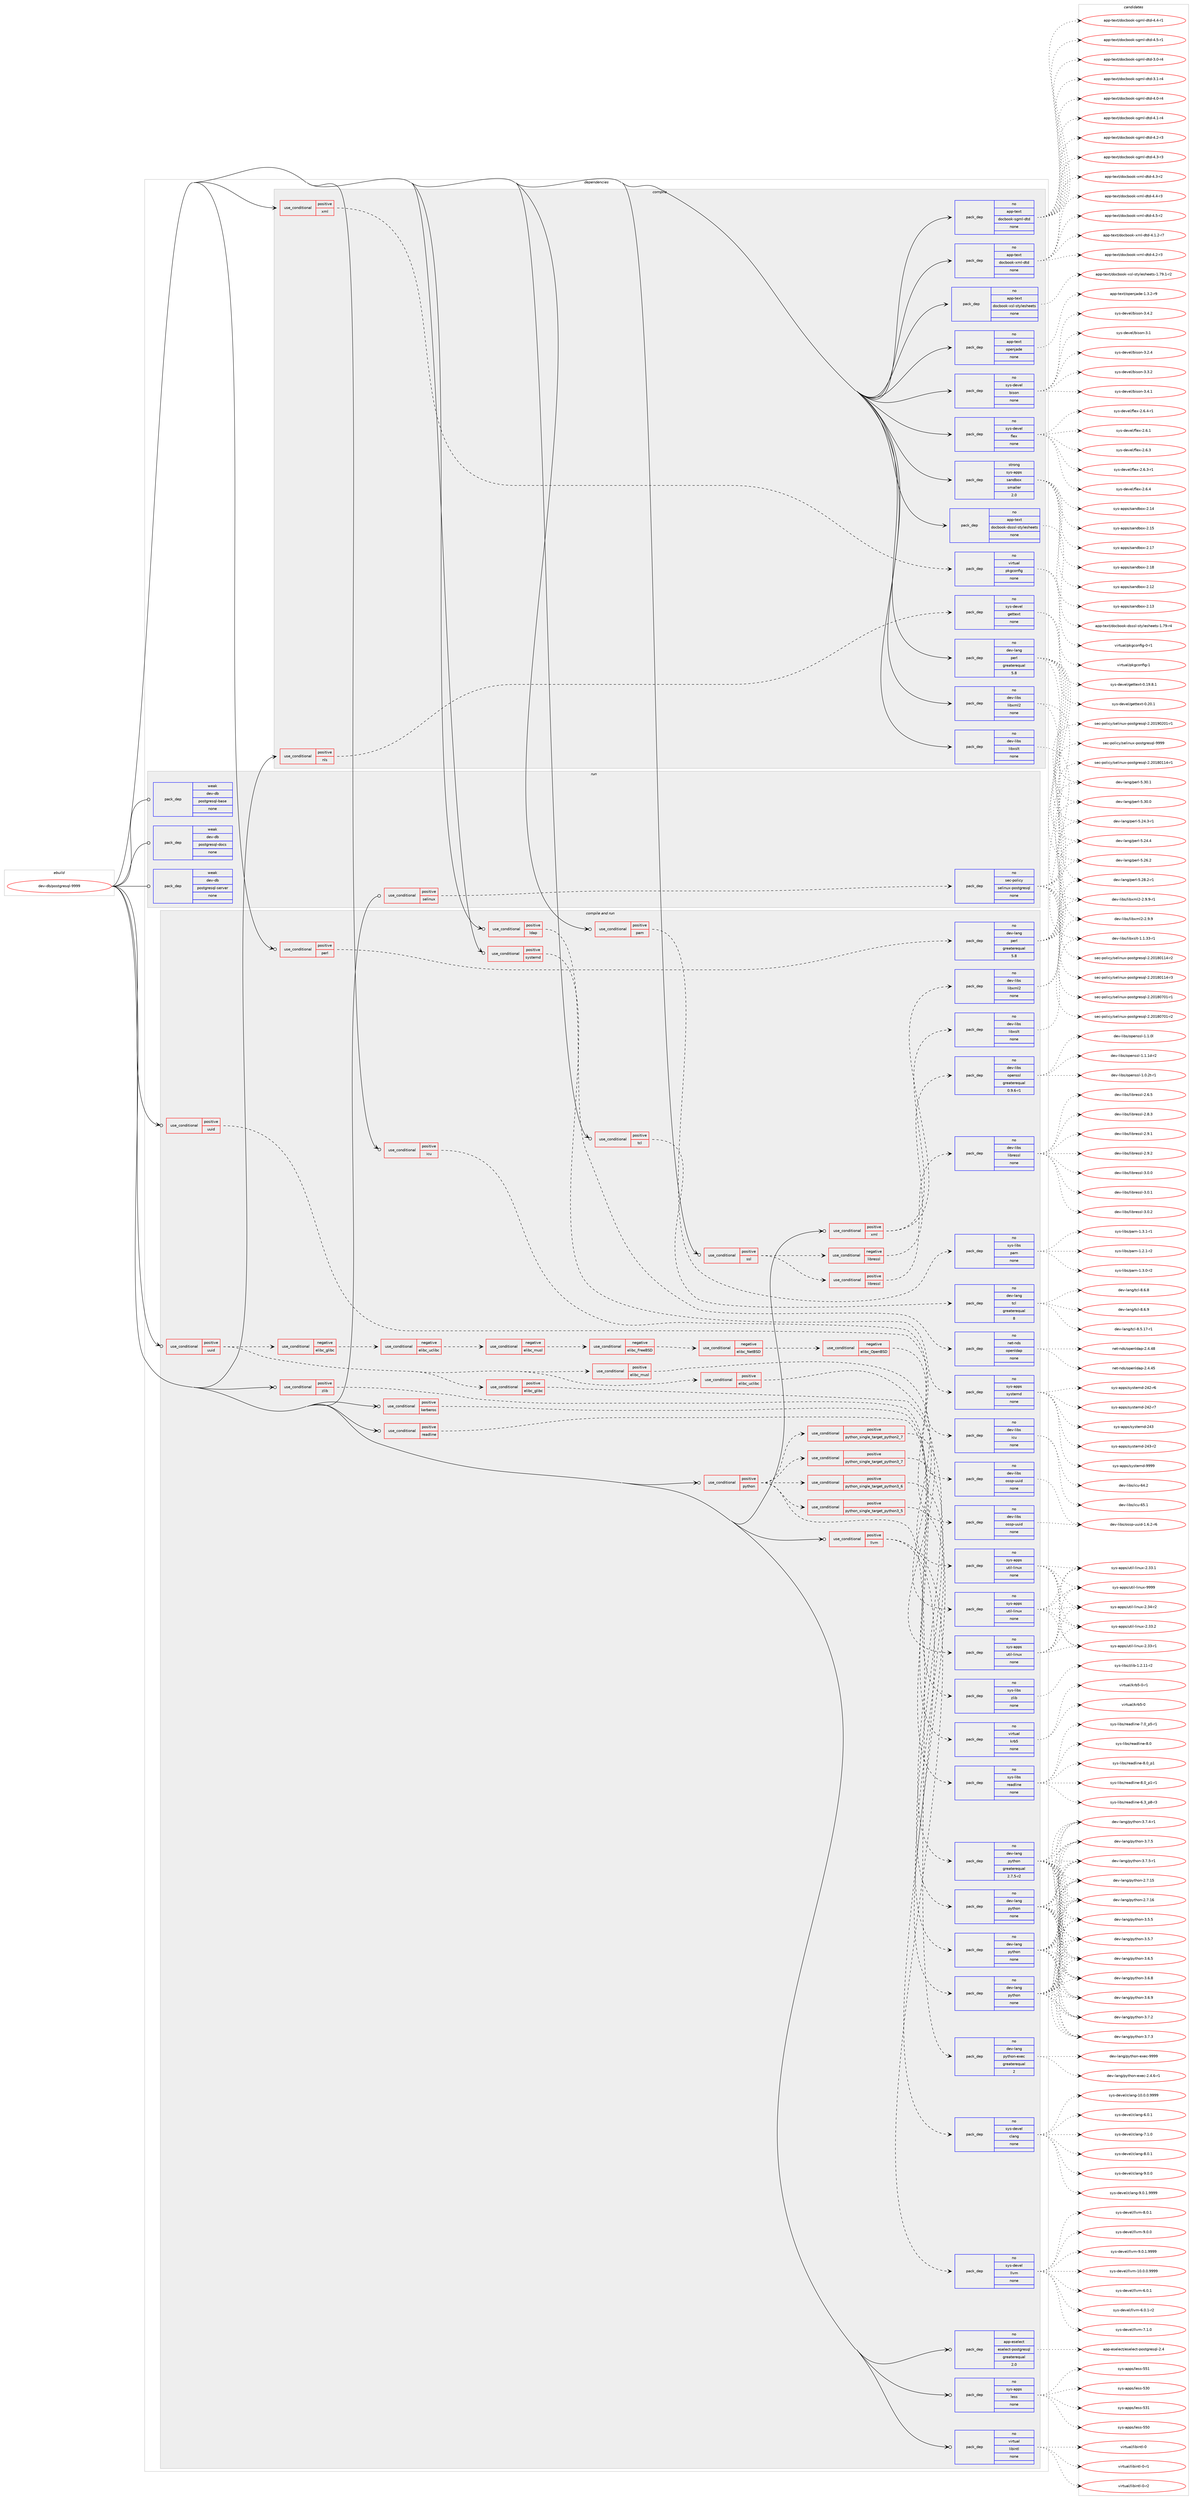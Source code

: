 digraph prolog {

# *************
# Graph options
# *************

newrank=true;
concentrate=true;
compound=true;
graph [rankdir=LR,fontname=Helvetica,fontsize=10,ranksep=1.5];#, ranksep=2.5, nodesep=0.2];
edge  [arrowhead=vee];
node  [fontname=Helvetica,fontsize=10];

# **********
# The ebuild
# **********

subgraph cluster_leftcol {
color=gray;
rank=same;
label=<<i>ebuild</i>>;
id [label="dev-db/postgresql-9999", color=red, width=4, href="../dev-db/postgresql-9999.svg"];
}

# ****************
# The dependencies
# ****************

subgraph cluster_midcol {
color=gray;
label=<<i>dependencies</i>>;
subgraph cluster_compile {
fillcolor="#eeeeee";
style=filled;
label=<<i>compile</i>>;
subgraph cond124159 {
dependency523149 [label=<<TABLE BORDER="0" CELLBORDER="1" CELLSPACING="0" CELLPADDING="4"><TR><TD ROWSPAN="3" CELLPADDING="10">use_conditional</TD></TR><TR><TD>positive</TD></TR><TR><TD>nls</TD></TR></TABLE>>, shape=none, color=red];
subgraph pack389250 {
dependency523150 [label=<<TABLE BORDER="0" CELLBORDER="1" CELLSPACING="0" CELLPADDING="4" WIDTH="220"><TR><TD ROWSPAN="6" CELLPADDING="30">pack_dep</TD></TR><TR><TD WIDTH="110">no</TD></TR><TR><TD>sys-devel</TD></TR><TR><TD>gettext</TD></TR><TR><TD>none</TD></TR><TR><TD></TD></TR></TABLE>>, shape=none, color=blue];
}
dependency523149:e -> dependency523150:w [weight=20,style="dashed",arrowhead="vee"];
}
id:e -> dependency523149:w [weight=20,style="solid",arrowhead="vee"];
subgraph cond124160 {
dependency523151 [label=<<TABLE BORDER="0" CELLBORDER="1" CELLSPACING="0" CELLPADDING="4"><TR><TD ROWSPAN="3" CELLPADDING="10">use_conditional</TD></TR><TR><TD>positive</TD></TR><TR><TD>xml</TD></TR></TABLE>>, shape=none, color=red];
subgraph pack389251 {
dependency523152 [label=<<TABLE BORDER="0" CELLBORDER="1" CELLSPACING="0" CELLPADDING="4" WIDTH="220"><TR><TD ROWSPAN="6" CELLPADDING="30">pack_dep</TD></TR><TR><TD WIDTH="110">no</TD></TR><TR><TD>virtual</TD></TR><TR><TD>pkgconfig</TD></TR><TR><TD>none</TD></TR><TR><TD></TD></TR></TABLE>>, shape=none, color=blue];
}
dependency523151:e -> dependency523152:w [weight=20,style="dashed",arrowhead="vee"];
}
id:e -> dependency523151:w [weight=20,style="solid",arrowhead="vee"];
subgraph pack389252 {
dependency523153 [label=<<TABLE BORDER="0" CELLBORDER="1" CELLSPACING="0" CELLPADDING="4" WIDTH="220"><TR><TD ROWSPAN="6" CELLPADDING="30">pack_dep</TD></TR><TR><TD WIDTH="110">no</TD></TR><TR><TD>app-text</TD></TR><TR><TD>docbook-dsssl-stylesheets</TD></TR><TR><TD>none</TD></TR><TR><TD></TD></TR></TABLE>>, shape=none, color=blue];
}
id:e -> dependency523153:w [weight=20,style="solid",arrowhead="vee"];
subgraph pack389253 {
dependency523154 [label=<<TABLE BORDER="0" CELLBORDER="1" CELLSPACING="0" CELLPADDING="4" WIDTH="220"><TR><TD ROWSPAN="6" CELLPADDING="30">pack_dep</TD></TR><TR><TD WIDTH="110">no</TD></TR><TR><TD>app-text</TD></TR><TR><TD>docbook-sgml-dtd</TD></TR><TR><TD>none</TD></TR><TR><TD></TD></TR></TABLE>>, shape=none, color=blue];
}
id:e -> dependency523154:w [weight=20,style="solid",arrowhead="vee"];
subgraph pack389254 {
dependency523155 [label=<<TABLE BORDER="0" CELLBORDER="1" CELLSPACING="0" CELLPADDING="4" WIDTH="220"><TR><TD ROWSPAN="6" CELLPADDING="30">pack_dep</TD></TR><TR><TD WIDTH="110">no</TD></TR><TR><TD>app-text</TD></TR><TR><TD>docbook-xml-dtd</TD></TR><TR><TD>none</TD></TR><TR><TD></TD></TR></TABLE>>, shape=none, color=blue];
}
id:e -> dependency523155:w [weight=20,style="solid",arrowhead="vee"];
subgraph pack389255 {
dependency523156 [label=<<TABLE BORDER="0" CELLBORDER="1" CELLSPACING="0" CELLPADDING="4" WIDTH="220"><TR><TD ROWSPAN="6" CELLPADDING="30">pack_dep</TD></TR><TR><TD WIDTH="110">no</TD></TR><TR><TD>app-text</TD></TR><TR><TD>docbook-xsl-stylesheets</TD></TR><TR><TD>none</TD></TR><TR><TD></TD></TR></TABLE>>, shape=none, color=blue];
}
id:e -> dependency523156:w [weight=20,style="solid",arrowhead="vee"];
subgraph pack389256 {
dependency523157 [label=<<TABLE BORDER="0" CELLBORDER="1" CELLSPACING="0" CELLPADDING="4" WIDTH="220"><TR><TD ROWSPAN="6" CELLPADDING="30">pack_dep</TD></TR><TR><TD WIDTH="110">no</TD></TR><TR><TD>app-text</TD></TR><TR><TD>openjade</TD></TR><TR><TD>none</TD></TR><TR><TD></TD></TR></TABLE>>, shape=none, color=blue];
}
id:e -> dependency523157:w [weight=20,style="solid",arrowhead="vee"];
subgraph pack389257 {
dependency523158 [label=<<TABLE BORDER="0" CELLBORDER="1" CELLSPACING="0" CELLPADDING="4" WIDTH="220"><TR><TD ROWSPAN="6" CELLPADDING="30">pack_dep</TD></TR><TR><TD WIDTH="110">no</TD></TR><TR><TD>dev-lang</TD></TR><TR><TD>perl</TD></TR><TR><TD>greaterequal</TD></TR><TR><TD>5.8</TD></TR></TABLE>>, shape=none, color=blue];
}
id:e -> dependency523158:w [weight=20,style="solid",arrowhead="vee"];
subgraph pack389258 {
dependency523159 [label=<<TABLE BORDER="0" CELLBORDER="1" CELLSPACING="0" CELLPADDING="4" WIDTH="220"><TR><TD ROWSPAN="6" CELLPADDING="30">pack_dep</TD></TR><TR><TD WIDTH="110">no</TD></TR><TR><TD>dev-libs</TD></TR><TR><TD>libxml2</TD></TR><TR><TD>none</TD></TR><TR><TD></TD></TR></TABLE>>, shape=none, color=blue];
}
id:e -> dependency523159:w [weight=20,style="solid",arrowhead="vee"];
subgraph pack389259 {
dependency523160 [label=<<TABLE BORDER="0" CELLBORDER="1" CELLSPACING="0" CELLPADDING="4" WIDTH="220"><TR><TD ROWSPAN="6" CELLPADDING="30">pack_dep</TD></TR><TR><TD WIDTH="110">no</TD></TR><TR><TD>dev-libs</TD></TR><TR><TD>libxslt</TD></TR><TR><TD>none</TD></TR><TR><TD></TD></TR></TABLE>>, shape=none, color=blue];
}
id:e -> dependency523160:w [weight=20,style="solid",arrowhead="vee"];
subgraph pack389260 {
dependency523161 [label=<<TABLE BORDER="0" CELLBORDER="1" CELLSPACING="0" CELLPADDING="4" WIDTH="220"><TR><TD ROWSPAN="6" CELLPADDING="30">pack_dep</TD></TR><TR><TD WIDTH="110">no</TD></TR><TR><TD>sys-devel</TD></TR><TR><TD>bison</TD></TR><TR><TD>none</TD></TR><TR><TD></TD></TR></TABLE>>, shape=none, color=blue];
}
id:e -> dependency523161:w [weight=20,style="solid",arrowhead="vee"];
subgraph pack389261 {
dependency523162 [label=<<TABLE BORDER="0" CELLBORDER="1" CELLSPACING="0" CELLPADDING="4" WIDTH="220"><TR><TD ROWSPAN="6" CELLPADDING="30">pack_dep</TD></TR><TR><TD WIDTH="110">no</TD></TR><TR><TD>sys-devel</TD></TR><TR><TD>flex</TD></TR><TR><TD>none</TD></TR><TR><TD></TD></TR></TABLE>>, shape=none, color=blue];
}
id:e -> dependency523162:w [weight=20,style="solid",arrowhead="vee"];
subgraph pack389262 {
dependency523163 [label=<<TABLE BORDER="0" CELLBORDER="1" CELLSPACING="0" CELLPADDING="4" WIDTH="220"><TR><TD ROWSPAN="6" CELLPADDING="30">pack_dep</TD></TR><TR><TD WIDTH="110">strong</TD></TR><TR><TD>sys-apps</TD></TR><TR><TD>sandbox</TD></TR><TR><TD>smaller</TD></TR><TR><TD>2.0</TD></TR></TABLE>>, shape=none, color=blue];
}
id:e -> dependency523163:w [weight=20,style="solid",arrowhead="vee"];
}
subgraph cluster_compileandrun {
fillcolor="#eeeeee";
style=filled;
label=<<i>compile and run</i>>;
subgraph cond124161 {
dependency523164 [label=<<TABLE BORDER="0" CELLBORDER="1" CELLSPACING="0" CELLPADDING="4"><TR><TD ROWSPAN="3" CELLPADDING="10">use_conditional</TD></TR><TR><TD>positive</TD></TR><TR><TD>icu</TD></TR></TABLE>>, shape=none, color=red];
subgraph pack389263 {
dependency523165 [label=<<TABLE BORDER="0" CELLBORDER="1" CELLSPACING="0" CELLPADDING="4" WIDTH="220"><TR><TD ROWSPAN="6" CELLPADDING="30">pack_dep</TD></TR><TR><TD WIDTH="110">no</TD></TR><TR><TD>dev-libs</TD></TR><TR><TD>icu</TD></TR><TR><TD>none</TD></TR><TR><TD></TD></TR></TABLE>>, shape=none, color=blue];
}
dependency523164:e -> dependency523165:w [weight=20,style="dashed",arrowhead="vee"];
}
id:e -> dependency523164:w [weight=20,style="solid",arrowhead="odotvee"];
subgraph cond124162 {
dependency523166 [label=<<TABLE BORDER="0" CELLBORDER="1" CELLSPACING="0" CELLPADDING="4"><TR><TD ROWSPAN="3" CELLPADDING="10">use_conditional</TD></TR><TR><TD>positive</TD></TR><TR><TD>kerberos</TD></TR></TABLE>>, shape=none, color=red];
subgraph pack389264 {
dependency523167 [label=<<TABLE BORDER="0" CELLBORDER="1" CELLSPACING="0" CELLPADDING="4" WIDTH="220"><TR><TD ROWSPAN="6" CELLPADDING="30">pack_dep</TD></TR><TR><TD WIDTH="110">no</TD></TR><TR><TD>virtual</TD></TR><TR><TD>krb5</TD></TR><TR><TD>none</TD></TR><TR><TD></TD></TR></TABLE>>, shape=none, color=blue];
}
dependency523166:e -> dependency523167:w [weight=20,style="dashed",arrowhead="vee"];
}
id:e -> dependency523166:w [weight=20,style="solid",arrowhead="odotvee"];
subgraph cond124163 {
dependency523168 [label=<<TABLE BORDER="0" CELLBORDER="1" CELLSPACING="0" CELLPADDING="4"><TR><TD ROWSPAN="3" CELLPADDING="10">use_conditional</TD></TR><TR><TD>positive</TD></TR><TR><TD>ldap</TD></TR></TABLE>>, shape=none, color=red];
subgraph pack389265 {
dependency523169 [label=<<TABLE BORDER="0" CELLBORDER="1" CELLSPACING="0" CELLPADDING="4" WIDTH="220"><TR><TD ROWSPAN="6" CELLPADDING="30">pack_dep</TD></TR><TR><TD WIDTH="110">no</TD></TR><TR><TD>net-nds</TD></TR><TR><TD>openldap</TD></TR><TR><TD>none</TD></TR><TR><TD></TD></TR></TABLE>>, shape=none, color=blue];
}
dependency523168:e -> dependency523169:w [weight=20,style="dashed",arrowhead="vee"];
}
id:e -> dependency523168:w [weight=20,style="solid",arrowhead="odotvee"];
subgraph cond124164 {
dependency523170 [label=<<TABLE BORDER="0" CELLBORDER="1" CELLSPACING="0" CELLPADDING="4"><TR><TD ROWSPAN="3" CELLPADDING="10">use_conditional</TD></TR><TR><TD>positive</TD></TR><TR><TD>llvm</TD></TR></TABLE>>, shape=none, color=red];
subgraph pack389266 {
dependency523171 [label=<<TABLE BORDER="0" CELLBORDER="1" CELLSPACING="0" CELLPADDING="4" WIDTH="220"><TR><TD ROWSPAN="6" CELLPADDING="30">pack_dep</TD></TR><TR><TD WIDTH="110">no</TD></TR><TR><TD>sys-devel</TD></TR><TR><TD>llvm</TD></TR><TR><TD>none</TD></TR><TR><TD></TD></TR></TABLE>>, shape=none, color=blue];
}
dependency523170:e -> dependency523171:w [weight=20,style="dashed",arrowhead="vee"];
subgraph pack389267 {
dependency523172 [label=<<TABLE BORDER="0" CELLBORDER="1" CELLSPACING="0" CELLPADDING="4" WIDTH="220"><TR><TD ROWSPAN="6" CELLPADDING="30">pack_dep</TD></TR><TR><TD WIDTH="110">no</TD></TR><TR><TD>sys-devel</TD></TR><TR><TD>clang</TD></TR><TR><TD>none</TD></TR><TR><TD></TD></TR></TABLE>>, shape=none, color=blue];
}
dependency523170:e -> dependency523172:w [weight=20,style="dashed",arrowhead="vee"];
}
id:e -> dependency523170:w [weight=20,style="solid",arrowhead="odotvee"];
subgraph cond124165 {
dependency523173 [label=<<TABLE BORDER="0" CELLBORDER="1" CELLSPACING="0" CELLPADDING="4"><TR><TD ROWSPAN="3" CELLPADDING="10">use_conditional</TD></TR><TR><TD>positive</TD></TR><TR><TD>pam</TD></TR></TABLE>>, shape=none, color=red];
subgraph pack389268 {
dependency523174 [label=<<TABLE BORDER="0" CELLBORDER="1" CELLSPACING="0" CELLPADDING="4" WIDTH="220"><TR><TD ROWSPAN="6" CELLPADDING="30">pack_dep</TD></TR><TR><TD WIDTH="110">no</TD></TR><TR><TD>sys-libs</TD></TR><TR><TD>pam</TD></TR><TR><TD>none</TD></TR><TR><TD></TD></TR></TABLE>>, shape=none, color=blue];
}
dependency523173:e -> dependency523174:w [weight=20,style="dashed",arrowhead="vee"];
}
id:e -> dependency523173:w [weight=20,style="solid",arrowhead="odotvee"];
subgraph cond124166 {
dependency523175 [label=<<TABLE BORDER="0" CELLBORDER="1" CELLSPACING="0" CELLPADDING="4"><TR><TD ROWSPAN="3" CELLPADDING="10">use_conditional</TD></TR><TR><TD>positive</TD></TR><TR><TD>perl</TD></TR></TABLE>>, shape=none, color=red];
subgraph pack389269 {
dependency523176 [label=<<TABLE BORDER="0" CELLBORDER="1" CELLSPACING="0" CELLPADDING="4" WIDTH="220"><TR><TD ROWSPAN="6" CELLPADDING="30">pack_dep</TD></TR><TR><TD WIDTH="110">no</TD></TR><TR><TD>dev-lang</TD></TR><TR><TD>perl</TD></TR><TR><TD>greaterequal</TD></TR><TR><TD>5.8</TD></TR></TABLE>>, shape=none, color=blue];
}
dependency523175:e -> dependency523176:w [weight=20,style="dashed",arrowhead="vee"];
}
id:e -> dependency523175:w [weight=20,style="solid",arrowhead="odotvee"];
subgraph cond124167 {
dependency523177 [label=<<TABLE BORDER="0" CELLBORDER="1" CELLSPACING="0" CELLPADDING="4"><TR><TD ROWSPAN="3" CELLPADDING="10">use_conditional</TD></TR><TR><TD>positive</TD></TR><TR><TD>python</TD></TR></TABLE>>, shape=none, color=red];
subgraph cond124168 {
dependency523178 [label=<<TABLE BORDER="0" CELLBORDER="1" CELLSPACING="0" CELLPADDING="4"><TR><TD ROWSPAN="3" CELLPADDING="10">use_conditional</TD></TR><TR><TD>positive</TD></TR><TR><TD>python_single_target_python2_7</TD></TR></TABLE>>, shape=none, color=red];
subgraph pack389270 {
dependency523179 [label=<<TABLE BORDER="0" CELLBORDER="1" CELLSPACING="0" CELLPADDING="4" WIDTH="220"><TR><TD ROWSPAN="6" CELLPADDING="30">pack_dep</TD></TR><TR><TD WIDTH="110">no</TD></TR><TR><TD>dev-lang</TD></TR><TR><TD>python</TD></TR><TR><TD>greaterequal</TD></TR><TR><TD>2.7.5-r2</TD></TR></TABLE>>, shape=none, color=blue];
}
dependency523178:e -> dependency523179:w [weight=20,style="dashed",arrowhead="vee"];
}
dependency523177:e -> dependency523178:w [weight=20,style="dashed",arrowhead="vee"];
subgraph cond124169 {
dependency523180 [label=<<TABLE BORDER="0" CELLBORDER="1" CELLSPACING="0" CELLPADDING="4"><TR><TD ROWSPAN="3" CELLPADDING="10">use_conditional</TD></TR><TR><TD>positive</TD></TR><TR><TD>python_single_target_python3_5</TD></TR></TABLE>>, shape=none, color=red];
subgraph pack389271 {
dependency523181 [label=<<TABLE BORDER="0" CELLBORDER="1" CELLSPACING="0" CELLPADDING="4" WIDTH="220"><TR><TD ROWSPAN="6" CELLPADDING="30">pack_dep</TD></TR><TR><TD WIDTH="110">no</TD></TR><TR><TD>dev-lang</TD></TR><TR><TD>python</TD></TR><TR><TD>none</TD></TR><TR><TD></TD></TR></TABLE>>, shape=none, color=blue];
}
dependency523180:e -> dependency523181:w [weight=20,style="dashed",arrowhead="vee"];
}
dependency523177:e -> dependency523180:w [weight=20,style="dashed",arrowhead="vee"];
subgraph cond124170 {
dependency523182 [label=<<TABLE BORDER="0" CELLBORDER="1" CELLSPACING="0" CELLPADDING="4"><TR><TD ROWSPAN="3" CELLPADDING="10">use_conditional</TD></TR><TR><TD>positive</TD></TR><TR><TD>python_single_target_python3_6</TD></TR></TABLE>>, shape=none, color=red];
subgraph pack389272 {
dependency523183 [label=<<TABLE BORDER="0" CELLBORDER="1" CELLSPACING="0" CELLPADDING="4" WIDTH="220"><TR><TD ROWSPAN="6" CELLPADDING="30">pack_dep</TD></TR><TR><TD WIDTH="110">no</TD></TR><TR><TD>dev-lang</TD></TR><TR><TD>python</TD></TR><TR><TD>none</TD></TR><TR><TD></TD></TR></TABLE>>, shape=none, color=blue];
}
dependency523182:e -> dependency523183:w [weight=20,style="dashed",arrowhead="vee"];
}
dependency523177:e -> dependency523182:w [weight=20,style="dashed",arrowhead="vee"];
subgraph cond124171 {
dependency523184 [label=<<TABLE BORDER="0" CELLBORDER="1" CELLSPACING="0" CELLPADDING="4"><TR><TD ROWSPAN="3" CELLPADDING="10">use_conditional</TD></TR><TR><TD>positive</TD></TR><TR><TD>python_single_target_python3_7</TD></TR></TABLE>>, shape=none, color=red];
subgraph pack389273 {
dependency523185 [label=<<TABLE BORDER="0" CELLBORDER="1" CELLSPACING="0" CELLPADDING="4" WIDTH="220"><TR><TD ROWSPAN="6" CELLPADDING="30">pack_dep</TD></TR><TR><TD WIDTH="110">no</TD></TR><TR><TD>dev-lang</TD></TR><TR><TD>python</TD></TR><TR><TD>none</TD></TR><TR><TD></TD></TR></TABLE>>, shape=none, color=blue];
}
dependency523184:e -> dependency523185:w [weight=20,style="dashed",arrowhead="vee"];
}
dependency523177:e -> dependency523184:w [weight=20,style="dashed",arrowhead="vee"];
subgraph pack389274 {
dependency523186 [label=<<TABLE BORDER="0" CELLBORDER="1" CELLSPACING="0" CELLPADDING="4" WIDTH="220"><TR><TD ROWSPAN="6" CELLPADDING="30">pack_dep</TD></TR><TR><TD WIDTH="110">no</TD></TR><TR><TD>dev-lang</TD></TR><TR><TD>python-exec</TD></TR><TR><TD>greaterequal</TD></TR><TR><TD>2</TD></TR></TABLE>>, shape=none, color=blue];
}
dependency523177:e -> dependency523186:w [weight=20,style="dashed",arrowhead="vee"];
}
id:e -> dependency523177:w [weight=20,style="solid",arrowhead="odotvee"];
subgraph cond124172 {
dependency523187 [label=<<TABLE BORDER="0" CELLBORDER="1" CELLSPACING="0" CELLPADDING="4"><TR><TD ROWSPAN="3" CELLPADDING="10">use_conditional</TD></TR><TR><TD>positive</TD></TR><TR><TD>readline</TD></TR></TABLE>>, shape=none, color=red];
subgraph pack389275 {
dependency523188 [label=<<TABLE BORDER="0" CELLBORDER="1" CELLSPACING="0" CELLPADDING="4" WIDTH="220"><TR><TD ROWSPAN="6" CELLPADDING="30">pack_dep</TD></TR><TR><TD WIDTH="110">no</TD></TR><TR><TD>sys-libs</TD></TR><TR><TD>readline</TD></TR><TR><TD>none</TD></TR><TR><TD></TD></TR></TABLE>>, shape=none, color=blue];
}
dependency523187:e -> dependency523188:w [weight=20,style="dashed",arrowhead="vee"];
}
id:e -> dependency523187:w [weight=20,style="solid",arrowhead="odotvee"];
subgraph cond124173 {
dependency523189 [label=<<TABLE BORDER="0" CELLBORDER="1" CELLSPACING="0" CELLPADDING="4"><TR><TD ROWSPAN="3" CELLPADDING="10">use_conditional</TD></TR><TR><TD>positive</TD></TR><TR><TD>ssl</TD></TR></TABLE>>, shape=none, color=red];
subgraph cond124174 {
dependency523190 [label=<<TABLE BORDER="0" CELLBORDER="1" CELLSPACING="0" CELLPADDING="4"><TR><TD ROWSPAN="3" CELLPADDING="10">use_conditional</TD></TR><TR><TD>negative</TD></TR><TR><TD>libressl</TD></TR></TABLE>>, shape=none, color=red];
subgraph pack389276 {
dependency523191 [label=<<TABLE BORDER="0" CELLBORDER="1" CELLSPACING="0" CELLPADDING="4" WIDTH="220"><TR><TD ROWSPAN="6" CELLPADDING="30">pack_dep</TD></TR><TR><TD WIDTH="110">no</TD></TR><TR><TD>dev-libs</TD></TR><TR><TD>openssl</TD></TR><TR><TD>greaterequal</TD></TR><TR><TD>0.9.6-r1</TD></TR></TABLE>>, shape=none, color=blue];
}
dependency523190:e -> dependency523191:w [weight=20,style="dashed",arrowhead="vee"];
}
dependency523189:e -> dependency523190:w [weight=20,style="dashed",arrowhead="vee"];
subgraph cond124175 {
dependency523192 [label=<<TABLE BORDER="0" CELLBORDER="1" CELLSPACING="0" CELLPADDING="4"><TR><TD ROWSPAN="3" CELLPADDING="10">use_conditional</TD></TR><TR><TD>positive</TD></TR><TR><TD>libressl</TD></TR></TABLE>>, shape=none, color=red];
subgraph pack389277 {
dependency523193 [label=<<TABLE BORDER="0" CELLBORDER="1" CELLSPACING="0" CELLPADDING="4" WIDTH="220"><TR><TD ROWSPAN="6" CELLPADDING="30">pack_dep</TD></TR><TR><TD WIDTH="110">no</TD></TR><TR><TD>dev-libs</TD></TR><TR><TD>libressl</TD></TR><TR><TD>none</TD></TR><TR><TD></TD></TR></TABLE>>, shape=none, color=blue];
}
dependency523192:e -> dependency523193:w [weight=20,style="dashed",arrowhead="vee"];
}
dependency523189:e -> dependency523192:w [weight=20,style="dashed",arrowhead="vee"];
}
id:e -> dependency523189:w [weight=20,style="solid",arrowhead="odotvee"];
subgraph cond124176 {
dependency523194 [label=<<TABLE BORDER="0" CELLBORDER="1" CELLSPACING="0" CELLPADDING="4"><TR><TD ROWSPAN="3" CELLPADDING="10">use_conditional</TD></TR><TR><TD>positive</TD></TR><TR><TD>systemd</TD></TR></TABLE>>, shape=none, color=red];
subgraph pack389278 {
dependency523195 [label=<<TABLE BORDER="0" CELLBORDER="1" CELLSPACING="0" CELLPADDING="4" WIDTH="220"><TR><TD ROWSPAN="6" CELLPADDING="30">pack_dep</TD></TR><TR><TD WIDTH="110">no</TD></TR><TR><TD>sys-apps</TD></TR><TR><TD>systemd</TD></TR><TR><TD>none</TD></TR><TR><TD></TD></TR></TABLE>>, shape=none, color=blue];
}
dependency523194:e -> dependency523195:w [weight=20,style="dashed",arrowhead="vee"];
}
id:e -> dependency523194:w [weight=20,style="solid",arrowhead="odotvee"];
subgraph cond124177 {
dependency523196 [label=<<TABLE BORDER="0" CELLBORDER="1" CELLSPACING="0" CELLPADDING="4"><TR><TD ROWSPAN="3" CELLPADDING="10">use_conditional</TD></TR><TR><TD>positive</TD></TR><TR><TD>tcl</TD></TR></TABLE>>, shape=none, color=red];
subgraph pack389279 {
dependency523197 [label=<<TABLE BORDER="0" CELLBORDER="1" CELLSPACING="0" CELLPADDING="4" WIDTH="220"><TR><TD ROWSPAN="6" CELLPADDING="30">pack_dep</TD></TR><TR><TD WIDTH="110">no</TD></TR><TR><TD>dev-lang</TD></TR><TR><TD>tcl</TD></TR><TR><TD>greaterequal</TD></TR><TR><TD>8</TD></TR></TABLE>>, shape=none, color=blue];
}
dependency523196:e -> dependency523197:w [weight=20,style="dashed",arrowhead="vee"];
}
id:e -> dependency523196:w [weight=20,style="solid",arrowhead="odotvee"];
subgraph cond124178 {
dependency523198 [label=<<TABLE BORDER="0" CELLBORDER="1" CELLSPACING="0" CELLPADDING="4"><TR><TD ROWSPAN="3" CELLPADDING="10">use_conditional</TD></TR><TR><TD>positive</TD></TR><TR><TD>uuid</TD></TR></TABLE>>, shape=none, color=red];
subgraph cond124179 {
dependency523199 [label=<<TABLE BORDER="0" CELLBORDER="1" CELLSPACING="0" CELLPADDING="4"><TR><TD ROWSPAN="3" CELLPADDING="10">use_conditional</TD></TR><TR><TD>positive</TD></TR><TR><TD>elibc_glibc</TD></TR></TABLE>>, shape=none, color=red];
subgraph pack389280 {
dependency523200 [label=<<TABLE BORDER="0" CELLBORDER="1" CELLSPACING="0" CELLPADDING="4" WIDTH="220"><TR><TD ROWSPAN="6" CELLPADDING="30">pack_dep</TD></TR><TR><TD WIDTH="110">no</TD></TR><TR><TD>sys-apps</TD></TR><TR><TD>util-linux</TD></TR><TR><TD>none</TD></TR><TR><TD></TD></TR></TABLE>>, shape=none, color=blue];
}
dependency523199:e -> dependency523200:w [weight=20,style="dashed",arrowhead="vee"];
}
dependency523198:e -> dependency523199:w [weight=20,style="dashed",arrowhead="vee"];
subgraph cond124180 {
dependency523201 [label=<<TABLE BORDER="0" CELLBORDER="1" CELLSPACING="0" CELLPADDING="4"><TR><TD ROWSPAN="3" CELLPADDING="10">use_conditional</TD></TR><TR><TD>positive</TD></TR><TR><TD>elibc_uclibc</TD></TR></TABLE>>, shape=none, color=red];
subgraph pack389281 {
dependency523202 [label=<<TABLE BORDER="0" CELLBORDER="1" CELLSPACING="0" CELLPADDING="4" WIDTH="220"><TR><TD ROWSPAN="6" CELLPADDING="30">pack_dep</TD></TR><TR><TD WIDTH="110">no</TD></TR><TR><TD>sys-apps</TD></TR><TR><TD>util-linux</TD></TR><TR><TD>none</TD></TR><TR><TD></TD></TR></TABLE>>, shape=none, color=blue];
}
dependency523201:e -> dependency523202:w [weight=20,style="dashed",arrowhead="vee"];
}
dependency523198:e -> dependency523201:w [weight=20,style="dashed",arrowhead="vee"];
subgraph cond124181 {
dependency523203 [label=<<TABLE BORDER="0" CELLBORDER="1" CELLSPACING="0" CELLPADDING="4"><TR><TD ROWSPAN="3" CELLPADDING="10">use_conditional</TD></TR><TR><TD>positive</TD></TR><TR><TD>elibc_musl</TD></TR></TABLE>>, shape=none, color=red];
subgraph pack389282 {
dependency523204 [label=<<TABLE BORDER="0" CELLBORDER="1" CELLSPACING="0" CELLPADDING="4" WIDTH="220"><TR><TD ROWSPAN="6" CELLPADDING="30">pack_dep</TD></TR><TR><TD WIDTH="110">no</TD></TR><TR><TD>sys-apps</TD></TR><TR><TD>util-linux</TD></TR><TR><TD>none</TD></TR><TR><TD></TD></TR></TABLE>>, shape=none, color=blue];
}
dependency523203:e -> dependency523204:w [weight=20,style="dashed",arrowhead="vee"];
}
dependency523198:e -> dependency523203:w [weight=20,style="dashed",arrowhead="vee"];
subgraph cond124182 {
dependency523205 [label=<<TABLE BORDER="0" CELLBORDER="1" CELLSPACING="0" CELLPADDING="4"><TR><TD ROWSPAN="3" CELLPADDING="10">use_conditional</TD></TR><TR><TD>negative</TD></TR><TR><TD>elibc_glibc</TD></TR></TABLE>>, shape=none, color=red];
subgraph cond124183 {
dependency523206 [label=<<TABLE BORDER="0" CELLBORDER="1" CELLSPACING="0" CELLPADDING="4"><TR><TD ROWSPAN="3" CELLPADDING="10">use_conditional</TD></TR><TR><TD>negative</TD></TR><TR><TD>elibc_uclibc</TD></TR></TABLE>>, shape=none, color=red];
subgraph cond124184 {
dependency523207 [label=<<TABLE BORDER="0" CELLBORDER="1" CELLSPACING="0" CELLPADDING="4"><TR><TD ROWSPAN="3" CELLPADDING="10">use_conditional</TD></TR><TR><TD>negative</TD></TR><TR><TD>elibc_musl</TD></TR></TABLE>>, shape=none, color=red];
subgraph cond124185 {
dependency523208 [label=<<TABLE BORDER="0" CELLBORDER="1" CELLSPACING="0" CELLPADDING="4"><TR><TD ROWSPAN="3" CELLPADDING="10">use_conditional</TD></TR><TR><TD>negative</TD></TR><TR><TD>elibc_FreeBSD</TD></TR></TABLE>>, shape=none, color=red];
subgraph cond124186 {
dependency523209 [label=<<TABLE BORDER="0" CELLBORDER="1" CELLSPACING="0" CELLPADDING="4"><TR><TD ROWSPAN="3" CELLPADDING="10">use_conditional</TD></TR><TR><TD>negative</TD></TR><TR><TD>elibc_NetBSD</TD></TR></TABLE>>, shape=none, color=red];
subgraph cond124187 {
dependency523210 [label=<<TABLE BORDER="0" CELLBORDER="1" CELLSPACING="0" CELLPADDING="4"><TR><TD ROWSPAN="3" CELLPADDING="10">use_conditional</TD></TR><TR><TD>negative</TD></TR><TR><TD>elibc_OpenBSD</TD></TR></TABLE>>, shape=none, color=red];
subgraph pack389283 {
dependency523211 [label=<<TABLE BORDER="0" CELLBORDER="1" CELLSPACING="0" CELLPADDING="4" WIDTH="220"><TR><TD ROWSPAN="6" CELLPADDING="30">pack_dep</TD></TR><TR><TD WIDTH="110">no</TD></TR><TR><TD>dev-libs</TD></TR><TR><TD>ossp-uuid</TD></TR><TR><TD>none</TD></TR><TR><TD></TD></TR></TABLE>>, shape=none, color=blue];
}
dependency523210:e -> dependency523211:w [weight=20,style="dashed",arrowhead="vee"];
}
dependency523209:e -> dependency523210:w [weight=20,style="dashed",arrowhead="vee"];
}
dependency523208:e -> dependency523209:w [weight=20,style="dashed",arrowhead="vee"];
}
dependency523207:e -> dependency523208:w [weight=20,style="dashed",arrowhead="vee"];
}
dependency523206:e -> dependency523207:w [weight=20,style="dashed",arrowhead="vee"];
}
dependency523205:e -> dependency523206:w [weight=20,style="dashed",arrowhead="vee"];
}
dependency523198:e -> dependency523205:w [weight=20,style="dashed",arrowhead="vee"];
}
id:e -> dependency523198:w [weight=20,style="solid",arrowhead="odotvee"];
subgraph cond124188 {
dependency523212 [label=<<TABLE BORDER="0" CELLBORDER="1" CELLSPACING="0" CELLPADDING="4"><TR><TD ROWSPAN="3" CELLPADDING="10">use_conditional</TD></TR><TR><TD>positive</TD></TR><TR><TD>uuid</TD></TR></TABLE>>, shape=none, color=red];
subgraph pack389284 {
dependency523213 [label=<<TABLE BORDER="0" CELLBORDER="1" CELLSPACING="0" CELLPADDING="4" WIDTH="220"><TR><TD ROWSPAN="6" CELLPADDING="30">pack_dep</TD></TR><TR><TD WIDTH="110">no</TD></TR><TR><TD>dev-libs</TD></TR><TR><TD>ossp-uuid</TD></TR><TR><TD>none</TD></TR><TR><TD></TD></TR></TABLE>>, shape=none, color=blue];
}
dependency523212:e -> dependency523213:w [weight=20,style="dashed",arrowhead="vee"];
}
id:e -> dependency523212:w [weight=20,style="solid",arrowhead="odotvee"];
subgraph cond124189 {
dependency523214 [label=<<TABLE BORDER="0" CELLBORDER="1" CELLSPACING="0" CELLPADDING="4"><TR><TD ROWSPAN="3" CELLPADDING="10">use_conditional</TD></TR><TR><TD>positive</TD></TR><TR><TD>xml</TD></TR></TABLE>>, shape=none, color=red];
subgraph pack389285 {
dependency523215 [label=<<TABLE BORDER="0" CELLBORDER="1" CELLSPACING="0" CELLPADDING="4" WIDTH="220"><TR><TD ROWSPAN="6" CELLPADDING="30">pack_dep</TD></TR><TR><TD WIDTH="110">no</TD></TR><TR><TD>dev-libs</TD></TR><TR><TD>libxml2</TD></TR><TR><TD>none</TD></TR><TR><TD></TD></TR></TABLE>>, shape=none, color=blue];
}
dependency523214:e -> dependency523215:w [weight=20,style="dashed",arrowhead="vee"];
subgraph pack389286 {
dependency523216 [label=<<TABLE BORDER="0" CELLBORDER="1" CELLSPACING="0" CELLPADDING="4" WIDTH="220"><TR><TD ROWSPAN="6" CELLPADDING="30">pack_dep</TD></TR><TR><TD WIDTH="110">no</TD></TR><TR><TD>dev-libs</TD></TR><TR><TD>libxslt</TD></TR><TR><TD>none</TD></TR><TR><TD></TD></TR></TABLE>>, shape=none, color=blue];
}
dependency523214:e -> dependency523216:w [weight=20,style="dashed",arrowhead="vee"];
}
id:e -> dependency523214:w [weight=20,style="solid",arrowhead="odotvee"];
subgraph cond124190 {
dependency523217 [label=<<TABLE BORDER="0" CELLBORDER="1" CELLSPACING="0" CELLPADDING="4"><TR><TD ROWSPAN="3" CELLPADDING="10">use_conditional</TD></TR><TR><TD>positive</TD></TR><TR><TD>zlib</TD></TR></TABLE>>, shape=none, color=red];
subgraph pack389287 {
dependency523218 [label=<<TABLE BORDER="0" CELLBORDER="1" CELLSPACING="0" CELLPADDING="4" WIDTH="220"><TR><TD ROWSPAN="6" CELLPADDING="30">pack_dep</TD></TR><TR><TD WIDTH="110">no</TD></TR><TR><TD>sys-libs</TD></TR><TR><TD>zlib</TD></TR><TR><TD>none</TD></TR><TR><TD></TD></TR></TABLE>>, shape=none, color=blue];
}
dependency523217:e -> dependency523218:w [weight=20,style="dashed",arrowhead="vee"];
}
id:e -> dependency523217:w [weight=20,style="solid",arrowhead="odotvee"];
subgraph pack389288 {
dependency523219 [label=<<TABLE BORDER="0" CELLBORDER="1" CELLSPACING="0" CELLPADDING="4" WIDTH="220"><TR><TD ROWSPAN="6" CELLPADDING="30">pack_dep</TD></TR><TR><TD WIDTH="110">no</TD></TR><TR><TD>app-eselect</TD></TR><TR><TD>eselect-postgresql</TD></TR><TR><TD>greaterequal</TD></TR><TR><TD>2.0</TD></TR></TABLE>>, shape=none, color=blue];
}
id:e -> dependency523219:w [weight=20,style="solid",arrowhead="odotvee"];
subgraph pack389289 {
dependency523220 [label=<<TABLE BORDER="0" CELLBORDER="1" CELLSPACING="0" CELLPADDING="4" WIDTH="220"><TR><TD ROWSPAN="6" CELLPADDING="30">pack_dep</TD></TR><TR><TD WIDTH="110">no</TD></TR><TR><TD>sys-apps</TD></TR><TR><TD>less</TD></TR><TR><TD>none</TD></TR><TR><TD></TD></TR></TABLE>>, shape=none, color=blue];
}
id:e -> dependency523220:w [weight=20,style="solid",arrowhead="odotvee"];
subgraph pack389290 {
dependency523221 [label=<<TABLE BORDER="0" CELLBORDER="1" CELLSPACING="0" CELLPADDING="4" WIDTH="220"><TR><TD ROWSPAN="6" CELLPADDING="30">pack_dep</TD></TR><TR><TD WIDTH="110">no</TD></TR><TR><TD>virtual</TD></TR><TR><TD>libintl</TD></TR><TR><TD>none</TD></TR><TR><TD></TD></TR></TABLE>>, shape=none, color=blue];
}
id:e -> dependency523221:w [weight=20,style="solid",arrowhead="odotvee"];
}
subgraph cluster_run {
fillcolor="#eeeeee";
style=filled;
label=<<i>run</i>>;
subgraph cond124191 {
dependency523222 [label=<<TABLE BORDER="0" CELLBORDER="1" CELLSPACING="0" CELLPADDING="4"><TR><TD ROWSPAN="3" CELLPADDING="10">use_conditional</TD></TR><TR><TD>positive</TD></TR><TR><TD>selinux</TD></TR></TABLE>>, shape=none, color=red];
subgraph pack389291 {
dependency523223 [label=<<TABLE BORDER="0" CELLBORDER="1" CELLSPACING="0" CELLPADDING="4" WIDTH="220"><TR><TD ROWSPAN="6" CELLPADDING="30">pack_dep</TD></TR><TR><TD WIDTH="110">no</TD></TR><TR><TD>sec-policy</TD></TR><TR><TD>selinux-postgresql</TD></TR><TR><TD>none</TD></TR><TR><TD></TD></TR></TABLE>>, shape=none, color=blue];
}
dependency523222:e -> dependency523223:w [weight=20,style="dashed",arrowhead="vee"];
}
id:e -> dependency523222:w [weight=20,style="solid",arrowhead="odot"];
subgraph pack389292 {
dependency523224 [label=<<TABLE BORDER="0" CELLBORDER="1" CELLSPACING="0" CELLPADDING="4" WIDTH="220"><TR><TD ROWSPAN="6" CELLPADDING="30">pack_dep</TD></TR><TR><TD WIDTH="110">weak</TD></TR><TR><TD>dev-db</TD></TR><TR><TD>postgresql-base</TD></TR><TR><TD>none</TD></TR><TR><TD></TD></TR></TABLE>>, shape=none, color=blue];
}
id:e -> dependency523224:w [weight=20,style="solid",arrowhead="odot"];
subgraph pack389293 {
dependency523225 [label=<<TABLE BORDER="0" CELLBORDER="1" CELLSPACING="0" CELLPADDING="4" WIDTH="220"><TR><TD ROWSPAN="6" CELLPADDING="30">pack_dep</TD></TR><TR><TD WIDTH="110">weak</TD></TR><TR><TD>dev-db</TD></TR><TR><TD>postgresql-docs</TD></TR><TR><TD>none</TD></TR><TR><TD></TD></TR></TABLE>>, shape=none, color=blue];
}
id:e -> dependency523225:w [weight=20,style="solid",arrowhead="odot"];
subgraph pack389294 {
dependency523226 [label=<<TABLE BORDER="0" CELLBORDER="1" CELLSPACING="0" CELLPADDING="4" WIDTH="220"><TR><TD ROWSPAN="6" CELLPADDING="30">pack_dep</TD></TR><TR><TD WIDTH="110">weak</TD></TR><TR><TD>dev-db</TD></TR><TR><TD>postgresql-server</TD></TR><TR><TD>none</TD></TR><TR><TD></TD></TR></TABLE>>, shape=none, color=blue];
}
id:e -> dependency523226:w [weight=20,style="solid",arrowhead="odot"];
}
}

# **************
# The candidates
# **************

subgraph cluster_choices {
rank=same;
color=gray;
label=<<i>candidates</i>>;

subgraph choice389250 {
color=black;
nodesep=1;
choice1151211154510010111810110847103101116116101120116454846495746564649 [label="sys-devel/gettext-0.19.8.1", color=red, width=4,href="../sys-devel/gettext-0.19.8.1.svg"];
choice115121115451001011181011084710310111611610112011645484650484649 [label="sys-devel/gettext-0.20.1", color=red, width=4,href="../sys-devel/gettext-0.20.1.svg"];
dependency523150:e -> choice1151211154510010111810110847103101116116101120116454846495746564649:w [style=dotted,weight="100"];
dependency523150:e -> choice115121115451001011181011084710310111611610112011645484650484649:w [style=dotted,weight="100"];
}
subgraph choice389251 {
color=black;
nodesep=1;
choice11810511411611797108471121071039911111010210510345484511449 [label="virtual/pkgconfig-0-r1", color=red, width=4,href="../virtual/pkgconfig-0-r1.svg"];
choice1181051141161179710847112107103991111101021051034549 [label="virtual/pkgconfig-1", color=red, width=4,href="../virtual/pkgconfig-1.svg"];
dependency523152:e -> choice11810511411611797108471121071039911111010210510345484511449:w [style=dotted,weight="100"];
dependency523152:e -> choice1181051141161179710847112107103991111101021051034549:w [style=dotted,weight="100"];
}
subgraph choice389252 {
color=black;
nodesep=1;
choice9711211245116101120116471001119998111111107451001151151151084511511612110810111510410110111611545494655574511452 [label="app-text/docbook-dsssl-stylesheets-1.79-r4", color=red, width=4,href="../app-text/docbook-dsssl-stylesheets-1.79-r4.svg"];
dependency523153:e -> choice9711211245116101120116471001119998111111107451001151151151084511511612110810111510410110111611545494655574511452:w [style=dotted,weight="100"];
}
subgraph choice389253 {
color=black;
nodesep=1;
choice97112112451161011201164710011199981111111074511510310910845100116100455146484511452 [label="app-text/docbook-sgml-dtd-3.0-r4", color=red, width=4,href="../app-text/docbook-sgml-dtd-3.0-r4.svg"];
choice97112112451161011201164710011199981111111074511510310910845100116100455146494511452 [label="app-text/docbook-sgml-dtd-3.1-r4", color=red, width=4,href="../app-text/docbook-sgml-dtd-3.1-r4.svg"];
choice97112112451161011201164710011199981111111074511510310910845100116100455246484511452 [label="app-text/docbook-sgml-dtd-4.0-r4", color=red, width=4,href="../app-text/docbook-sgml-dtd-4.0-r4.svg"];
choice97112112451161011201164710011199981111111074511510310910845100116100455246494511452 [label="app-text/docbook-sgml-dtd-4.1-r4", color=red, width=4,href="../app-text/docbook-sgml-dtd-4.1-r4.svg"];
choice97112112451161011201164710011199981111111074511510310910845100116100455246504511451 [label="app-text/docbook-sgml-dtd-4.2-r3", color=red, width=4,href="../app-text/docbook-sgml-dtd-4.2-r3.svg"];
choice97112112451161011201164710011199981111111074511510310910845100116100455246514511451 [label="app-text/docbook-sgml-dtd-4.3-r3", color=red, width=4,href="../app-text/docbook-sgml-dtd-4.3-r3.svg"];
choice97112112451161011201164710011199981111111074511510310910845100116100455246524511449 [label="app-text/docbook-sgml-dtd-4.4-r1", color=red, width=4,href="../app-text/docbook-sgml-dtd-4.4-r1.svg"];
choice97112112451161011201164710011199981111111074511510310910845100116100455246534511449 [label="app-text/docbook-sgml-dtd-4.5-r1", color=red, width=4,href="../app-text/docbook-sgml-dtd-4.5-r1.svg"];
dependency523154:e -> choice97112112451161011201164710011199981111111074511510310910845100116100455146484511452:w [style=dotted,weight="100"];
dependency523154:e -> choice97112112451161011201164710011199981111111074511510310910845100116100455146494511452:w [style=dotted,weight="100"];
dependency523154:e -> choice97112112451161011201164710011199981111111074511510310910845100116100455246484511452:w [style=dotted,weight="100"];
dependency523154:e -> choice97112112451161011201164710011199981111111074511510310910845100116100455246494511452:w [style=dotted,weight="100"];
dependency523154:e -> choice97112112451161011201164710011199981111111074511510310910845100116100455246504511451:w [style=dotted,weight="100"];
dependency523154:e -> choice97112112451161011201164710011199981111111074511510310910845100116100455246514511451:w [style=dotted,weight="100"];
dependency523154:e -> choice97112112451161011201164710011199981111111074511510310910845100116100455246524511449:w [style=dotted,weight="100"];
dependency523154:e -> choice97112112451161011201164710011199981111111074511510310910845100116100455246534511449:w [style=dotted,weight="100"];
}
subgraph choice389254 {
color=black;
nodesep=1;
choice971121124511610112011647100111999811111110745120109108451001161004552464946504511455 [label="app-text/docbook-xml-dtd-4.1.2-r7", color=red, width=4,href="../app-text/docbook-xml-dtd-4.1.2-r7.svg"];
choice97112112451161011201164710011199981111111074512010910845100116100455246504511451 [label="app-text/docbook-xml-dtd-4.2-r3", color=red, width=4,href="../app-text/docbook-xml-dtd-4.2-r3.svg"];
choice97112112451161011201164710011199981111111074512010910845100116100455246514511450 [label="app-text/docbook-xml-dtd-4.3-r2", color=red, width=4,href="../app-text/docbook-xml-dtd-4.3-r2.svg"];
choice97112112451161011201164710011199981111111074512010910845100116100455246524511451 [label="app-text/docbook-xml-dtd-4.4-r3", color=red, width=4,href="../app-text/docbook-xml-dtd-4.4-r3.svg"];
choice97112112451161011201164710011199981111111074512010910845100116100455246534511450 [label="app-text/docbook-xml-dtd-4.5-r2", color=red, width=4,href="../app-text/docbook-xml-dtd-4.5-r2.svg"];
dependency523155:e -> choice971121124511610112011647100111999811111110745120109108451001161004552464946504511455:w [style=dotted,weight="100"];
dependency523155:e -> choice97112112451161011201164710011199981111111074512010910845100116100455246504511451:w [style=dotted,weight="100"];
dependency523155:e -> choice97112112451161011201164710011199981111111074512010910845100116100455246514511450:w [style=dotted,weight="100"];
dependency523155:e -> choice97112112451161011201164710011199981111111074512010910845100116100455246524511451:w [style=dotted,weight="100"];
dependency523155:e -> choice97112112451161011201164710011199981111111074512010910845100116100455246534511450:w [style=dotted,weight="100"];
}
subgraph choice389255 {
color=black;
nodesep=1;
choice97112112451161011201164710011199981111111074512011510845115116121108101115104101101116115454946555746494511450 [label="app-text/docbook-xsl-stylesheets-1.79.1-r2", color=red, width=4,href="../app-text/docbook-xsl-stylesheets-1.79.1-r2.svg"];
dependency523156:e -> choice97112112451161011201164710011199981111111074512011510845115116121108101115104101101116115454946555746494511450:w [style=dotted,weight="100"];
}
subgraph choice389256 {
color=black;
nodesep=1;
choice971121124511610112011647111112101110106971001014549465146504511457 [label="app-text/openjade-1.3.2-r9", color=red, width=4,href="../app-text/openjade-1.3.2-r9.svg"];
dependency523157:e -> choice971121124511610112011647111112101110106971001014549465146504511457:w [style=dotted,weight="100"];
}
subgraph choice389257 {
color=black;
nodesep=1;
choice100101118451089711010347112101114108455346505246514511449 [label="dev-lang/perl-5.24.3-r1", color=red, width=4,href="../dev-lang/perl-5.24.3-r1.svg"];
choice10010111845108971101034711210111410845534650524652 [label="dev-lang/perl-5.24.4", color=red, width=4,href="../dev-lang/perl-5.24.4.svg"];
choice10010111845108971101034711210111410845534650544650 [label="dev-lang/perl-5.26.2", color=red, width=4,href="../dev-lang/perl-5.26.2.svg"];
choice100101118451089711010347112101114108455346505646504511449 [label="dev-lang/perl-5.28.2-r1", color=red, width=4,href="../dev-lang/perl-5.28.2-r1.svg"];
choice10010111845108971101034711210111410845534651484648 [label="dev-lang/perl-5.30.0", color=red, width=4,href="../dev-lang/perl-5.30.0.svg"];
choice10010111845108971101034711210111410845534651484649 [label="dev-lang/perl-5.30.1", color=red, width=4,href="../dev-lang/perl-5.30.1.svg"];
dependency523158:e -> choice100101118451089711010347112101114108455346505246514511449:w [style=dotted,weight="100"];
dependency523158:e -> choice10010111845108971101034711210111410845534650524652:w [style=dotted,weight="100"];
dependency523158:e -> choice10010111845108971101034711210111410845534650544650:w [style=dotted,weight="100"];
dependency523158:e -> choice100101118451089711010347112101114108455346505646504511449:w [style=dotted,weight="100"];
dependency523158:e -> choice10010111845108971101034711210111410845534651484648:w [style=dotted,weight="100"];
dependency523158:e -> choice10010111845108971101034711210111410845534651484649:w [style=dotted,weight="100"];
}
subgraph choice389258 {
color=black;
nodesep=1;
choice1001011184510810598115471081059812010910850455046574657 [label="dev-libs/libxml2-2.9.9", color=red, width=4,href="../dev-libs/libxml2-2.9.9.svg"];
choice10010111845108105981154710810598120109108504550465746574511449 [label="dev-libs/libxml2-2.9.9-r1", color=red, width=4,href="../dev-libs/libxml2-2.9.9-r1.svg"];
dependency523159:e -> choice1001011184510810598115471081059812010910850455046574657:w [style=dotted,weight="100"];
dependency523159:e -> choice10010111845108105981154710810598120109108504550465746574511449:w [style=dotted,weight="100"];
}
subgraph choice389259 {
color=black;
nodesep=1;
choice10010111845108105981154710810598120115108116454946494651514511449 [label="dev-libs/libxslt-1.1.33-r1", color=red, width=4,href="../dev-libs/libxslt-1.1.33-r1.svg"];
dependency523160:e -> choice10010111845108105981154710810598120115108116454946494651514511449:w [style=dotted,weight="100"];
}
subgraph choice389260 {
color=black;
nodesep=1;
choice11512111545100101118101108479810511511111045514649 [label="sys-devel/bison-3.1", color=red, width=4,href="../sys-devel/bison-3.1.svg"];
choice115121115451001011181011084798105115111110455146504652 [label="sys-devel/bison-3.2.4", color=red, width=4,href="../sys-devel/bison-3.2.4.svg"];
choice115121115451001011181011084798105115111110455146514650 [label="sys-devel/bison-3.3.2", color=red, width=4,href="../sys-devel/bison-3.3.2.svg"];
choice115121115451001011181011084798105115111110455146524649 [label="sys-devel/bison-3.4.1", color=red, width=4,href="../sys-devel/bison-3.4.1.svg"];
choice115121115451001011181011084798105115111110455146524650 [label="sys-devel/bison-3.4.2", color=red, width=4,href="../sys-devel/bison-3.4.2.svg"];
dependency523161:e -> choice11512111545100101118101108479810511511111045514649:w [style=dotted,weight="100"];
dependency523161:e -> choice115121115451001011181011084798105115111110455146504652:w [style=dotted,weight="100"];
dependency523161:e -> choice115121115451001011181011084798105115111110455146514650:w [style=dotted,weight="100"];
dependency523161:e -> choice115121115451001011181011084798105115111110455146524649:w [style=dotted,weight="100"];
dependency523161:e -> choice115121115451001011181011084798105115111110455146524650:w [style=dotted,weight="100"];
}
subgraph choice389261 {
color=black;
nodesep=1;
choice1151211154510010111810110847102108101120455046544649 [label="sys-devel/flex-2.6.1", color=red, width=4,href="../sys-devel/flex-2.6.1.svg"];
choice1151211154510010111810110847102108101120455046544651 [label="sys-devel/flex-2.6.3", color=red, width=4,href="../sys-devel/flex-2.6.3.svg"];
choice11512111545100101118101108471021081011204550465446514511449 [label="sys-devel/flex-2.6.3-r1", color=red, width=4,href="../sys-devel/flex-2.6.3-r1.svg"];
choice1151211154510010111810110847102108101120455046544652 [label="sys-devel/flex-2.6.4", color=red, width=4,href="../sys-devel/flex-2.6.4.svg"];
choice11512111545100101118101108471021081011204550465446524511449 [label="sys-devel/flex-2.6.4-r1", color=red, width=4,href="../sys-devel/flex-2.6.4-r1.svg"];
dependency523162:e -> choice1151211154510010111810110847102108101120455046544649:w [style=dotted,weight="100"];
dependency523162:e -> choice1151211154510010111810110847102108101120455046544651:w [style=dotted,weight="100"];
dependency523162:e -> choice11512111545100101118101108471021081011204550465446514511449:w [style=dotted,weight="100"];
dependency523162:e -> choice1151211154510010111810110847102108101120455046544652:w [style=dotted,weight="100"];
dependency523162:e -> choice11512111545100101118101108471021081011204550465446524511449:w [style=dotted,weight="100"];
}
subgraph choice389262 {
color=black;
nodesep=1;
choice11512111545971121121154711597110100981111204550464950 [label="sys-apps/sandbox-2.12", color=red, width=4,href="../sys-apps/sandbox-2.12.svg"];
choice11512111545971121121154711597110100981111204550464951 [label="sys-apps/sandbox-2.13", color=red, width=4,href="../sys-apps/sandbox-2.13.svg"];
choice11512111545971121121154711597110100981111204550464952 [label="sys-apps/sandbox-2.14", color=red, width=4,href="../sys-apps/sandbox-2.14.svg"];
choice11512111545971121121154711597110100981111204550464953 [label="sys-apps/sandbox-2.15", color=red, width=4,href="../sys-apps/sandbox-2.15.svg"];
choice11512111545971121121154711597110100981111204550464955 [label="sys-apps/sandbox-2.17", color=red, width=4,href="../sys-apps/sandbox-2.17.svg"];
choice11512111545971121121154711597110100981111204550464956 [label="sys-apps/sandbox-2.18", color=red, width=4,href="../sys-apps/sandbox-2.18.svg"];
dependency523163:e -> choice11512111545971121121154711597110100981111204550464950:w [style=dotted,weight="100"];
dependency523163:e -> choice11512111545971121121154711597110100981111204550464951:w [style=dotted,weight="100"];
dependency523163:e -> choice11512111545971121121154711597110100981111204550464952:w [style=dotted,weight="100"];
dependency523163:e -> choice11512111545971121121154711597110100981111204550464953:w [style=dotted,weight="100"];
dependency523163:e -> choice11512111545971121121154711597110100981111204550464955:w [style=dotted,weight="100"];
dependency523163:e -> choice11512111545971121121154711597110100981111204550464956:w [style=dotted,weight="100"];
}
subgraph choice389263 {
color=black;
nodesep=1;
choice100101118451081059811547105991174554524650 [label="dev-libs/icu-64.2", color=red, width=4,href="../dev-libs/icu-64.2.svg"];
choice100101118451081059811547105991174554534649 [label="dev-libs/icu-65.1", color=red, width=4,href="../dev-libs/icu-65.1.svg"];
dependency523165:e -> choice100101118451081059811547105991174554524650:w [style=dotted,weight="100"];
dependency523165:e -> choice100101118451081059811547105991174554534649:w [style=dotted,weight="100"];
}
subgraph choice389264 {
color=black;
nodesep=1;
choice118105114116117971084710711498534548 [label="virtual/krb5-0", color=red, width=4,href="../virtual/krb5-0.svg"];
choice1181051141161179710847107114985345484511449 [label="virtual/krb5-0-r1", color=red, width=4,href="../virtual/krb5-0-r1.svg"];
dependency523167:e -> choice118105114116117971084710711498534548:w [style=dotted,weight="100"];
dependency523167:e -> choice1181051141161179710847107114985345484511449:w [style=dotted,weight="100"];
}
subgraph choice389265 {
color=black;
nodesep=1;
choice11010111645110100115471111121011101081009711245504652465253 [label="net-nds/openldap-2.4.45", color=red, width=4,href="../net-nds/openldap-2.4.45.svg"];
choice11010111645110100115471111121011101081009711245504652465256 [label="net-nds/openldap-2.4.48", color=red, width=4,href="../net-nds/openldap-2.4.48.svg"];
dependency523169:e -> choice11010111645110100115471111121011101081009711245504652465253:w [style=dotted,weight="100"];
dependency523169:e -> choice11010111645110100115471111121011101081009711245504652465256:w [style=dotted,weight="100"];
}
subgraph choice389266 {
color=black;
nodesep=1;
choice1151211154510010111810110847108108118109454948464846484657575757 [label="sys-devel/llvm-10.0.0.9999", color=red, width=4,href="../sys-devel/llvm-10.0.0.9999.svg"];
choice1151211154510010111810110847108108118109455446484649 [label="sys-devel/llvm-6.0.1", color=red, width=4,href="../sys-devel/llvm-6.0.1.svg"];
choice11512111545100101118101108471081081181094554464846494511450 [label="sys-devel/llvm-6.0.1-r2", color=red, width=4,href="../sys-devel/llvm-6.0.1-r2.svg"];
choice1151211154510010111810110847108108118109455546494648 [label="sys-devel/llvm-7.1.0", color=red, width=4,href="../sys-devel/llvm-7.1.0.svg"];
choice1151211154510010111810110847108108118109455646484649 [label="sys-devel/llvm-8.0.1", color=red, width=4,href="../sys-devel/llvm-8.0.1.svg"];
choice1151211154510010111810110847108108118109455746484648 [label="sys-devel/llvm-9.0.0", color=red, width=4,href="../sys-devel/llvm-9.0.0.svg"];
choice11512111545100101118101108471081081181094557464846494657575757 [label="sys-devel/llvm-9.0.1.9999", color=red, width=4,href="../sys-devel/llvm-9.0.1.9999.svg"];
dependency523171:e -> choice1151211154510010111810110847108108118109454948464846484657575757:w [style=dotted,weight="100"];
dependency523171:e -> choice1151211154510010111810110847108108118109455446484649:w [style=dotted,weight="100"];
dependency523171:e -> choice11512111545100101118101108471081081181094554464846494511450:w [style=dotted,weight="100"];
dependency523171:e -> choice1151211154510010111810110847108108118109455546494648:w [style=dotted,weight="100"];
dependency523171:e -> choice1151211154510010111810110847108108118109455646484649:w [style=dotted,weight="100"];
dependency523171:e -> choice1151211154510010111810110847108108118109455746484648:w [style=dotted,weight="100"];
dependency523171:e -> choice11512111545100101118101108471081081181094557464846494657575757:w [style=dotted,weight="100"];
}
subgraph choice389267 {
color=black;
nodesep=1;
choice11512111545100101118101108479910897110103454948464846484657575757 [label="sys-devel/clang-10.0.0.9999", color=red, width=4,href="../sys-devel/clang-10.0.0.9999.svg"];
choice11512111545100101118101108479910897110103455446484649 [label="sys-devel/clang-6.0.1", color=red, width=4,href="../sys-devel/clang-6.0.1.svg"];
choice11512111545100101118101108479910897110103455546494648 [label="sys-devel/clang-7.1.0", color=red, width=4,href="../sys-devel/clang-7.1.0.svg"];
choice11512111545100101118101108479910897110103455646484649 [label="sys-devel/clang-8.0.1", color=red, width=4,href="../sys-devel/clang-8.0.1.svg"];
choice11512111545100101118101108479910897110103455746484648 [label="sys-devel/clang-9.0.0", color=red, width=4,href="../sys-devel/clang-9.0.0.svg"];
choice115121115451001011181011084799108971101034557464846494657575757 [label="sys-devel/clang-9.0.1.9999", color=red, width=4,href="../sys-devel/clang-9.0.1.9999.svg"];
dependency523172:e -> choice11512111545100101118101108479910897110103454948464846484657575757:w [style=dotted,weight="100"];
dependency523172:e -> choice11512111545100101118101108479910897110103455446484649:w [style=dotted,weight="100"];
dependency523172:e -> choice11512111545100101118101108479910897110103455546494648:w [style=dotted,weight="100"];
dependency523172:e -> choice11512111545100101118101108479910897110103455646484649:w [style=dotted,weight="100"];
dependency523172:e -> choice11512111545100101118101108479910897110103455746484648:w [style=dotted,weight="100"];
dependency523172:e -> choice115121115451001011181011084799108971101034557464846494657575757:w [style=dotted,weight="100"];
}
subgraph choice389268 {
color=black;
nodesep=1;
choice115121115451081059811547112971094549465046494511450 [label="sys-libs/pam-1.2.1-r2", color=red, width=4,href="../sys-libs/pam-1.2.1-r2.svg"];
choice115121115451081059811547112971094549465146484511450 [label="sys-libs/pam-1.3.0-r2", color=red, width=4,href="../sys-libs/pam-1.3.0-r2.svg"];
choice115121115451081059811547112971094549465146494511449 [label="sys-libs/pam-1.3.1-r1", color=red, width=4,href="../sys-libs/pam-1.3.1-r1.svg"];
dependency523174:e -> choice115121115451081059811547112971094549465046494511450:w [style=dotted,weight="100"];
dependency523174:e -> choice115121115451081059811547112971094549465146484511450:w [style=dotted,weight="100"];
dependency523174:e -> choice115121115451081059811547112971094549465146494511449:w [style=dotted,weight="100"];
}
subgraph choice389269 {
color=black;
nodesep=1;
choice100101118451089711010347112101114108455346505246514511449 [label="dev-lang/perl-5.24.3-r1", color=red, width=4,href="../dev-lang/perl-5.24.3-r1.svg"];
choice10010111845108971101034711210111410845534650524652 [label="dev-lang/perl-5.24.4", color=red, width=4,href="../dev-lang/perl-5.24.4.svg"];
choice10010111845108971101034711210111410845534650544650 [label="dev-lang/perl-5.26.2", color=red, width=4,href="../dev-lang/perl-5.26.2.svg"];
choice100101118451089711010347112101114108455346505646504511449 [label="dev-lang/perl-5.28.2-r1", color=red, width=4,href="../dev-lang/perl-5.28.2-r1.svg"];
choice10010111845108971101034711210111410845534651484648 [label="dev-lang/perl-5.30.0", color=red, width=4,href="../dev-lang/perl-5.30.0.svg"];
choice10010111845108971101034711210111410845534651484649 [label="dev-lang/perl-5.30.1", color=red, width=4,href="../dev-lang/perl-5.30.1.svg"];
dependency523176:e -> choice100101118451089711010347112101114108455346505246514511449:w [style=dotted,weight="100"];
dependency523176:e -> choice10010111845108971101034711210111410845534650524652:w [style=dotted,weight="100"];
dependency523176:e -> choice10010111845108971101034711210111410845534650544650:w [style=dotted,weight="100"];
dependency523176:e -> choice100101118451089711010347112101114108455346505646504511449:w [style=dotted,weight="100"];
dependency523176:e -> choice10010111845108971101034711210111410845534651484648:w [style=dotted,weight="100"];
dependency523176:e -> choice10010111845108971101034711210111410845534651484649:w [style=dotted,weight="100"];
}
subgraph choice389270 {
color=black;
nodesep=1;
choice10010111845108971101034711212111610411111045504655464953 [label="dev-lang/python-2.7.15", color=red, width=4,href="../dev-lang/python-2.7.15.svg"];
choice10010111845108971101034711212111610411111045504655464954 [label="dev-lang/python-2.7.16", color=red, width=4,href="../dev-lang/python-2.7.16.svg"];
choice100101118451089711010347112121116104111110455146534653 [label="dev-lang/python-3.5.5", color=red, width=4,href="../dev-lang/python-3.5.5.svg"];
choice100101118451089711010347112121116104111110455146534655 [label="dev-lang/python-3.5.7", color=red, width=4,href="../dev-lang/python-3.5.7.svg"];
choice100101118451089711010347112121116104111110455146544653 [label="dev-lang/python-3.6.5", color=red, width=4,href="../dev-lang/python-3.6.5.svg"];
choice100101118451089711010347112121116104111110455146544656 [label="dev-lang/python-3.6.8", color=red, width=4,href="../dev-lang/python-3.6.8.svg"];
choice100101118451089711010347112121116104111110455146544657 [label="dev-lang/python-3.6.9", color=red, width=4,href="../dev-lang/python-3.6.9.svg"];
choice100101118451089711010347112121116104111110455146554650 [label="dev-lang/python-3.7.2", color=red, width=4,href="../dev-lang/python-3.7.2.svg"];
choice100101118451089711010347112121116104111110455146554651 [label="dev-lang/python-3.7.3", color=red, width=4,href="../dev-lang/python-3.7.3.svg"];
choice1001011184510897110103471121211161041111104551465546524511449 [label="dev-lang/python-3.7.4-r1", color=red, width=4,href="../dev-lang/python-3.7.4-r1.svg"];
choice100101118451089711010347112121116104111110455146554653 [label="dev-lang/python-3.7.5", color=red, width=4,href="../dev-lang/python-3.7.5.svg"];
choice1001011184510897110103471121211161041111104551465546534511449 [label="dev-lang/python-3.7.5-r1", color=red, width=4,href="../dev-lang/python-3.7.5-r1.svg"];
dependency523179:e -> choice10010111845108971101034711212111610411111045504655464953:w [style=dotted,weight="100"];
dependency523179:e -> choice10010111845108971101034711212111610411111045504655464954:w [style=dotted,weight="100"];
dependency523179:e -> choice100101118451089711010347112121116104111110455146534653:w [style=dotted,weight="100"];
dependency523179:e -> choice100101118451089711010347112121116104111110455146534655:w [style=dotted,weight="100"];
dependency523179:e -> choice100101118451089711010347112121116104111110455146544653:w [style=dotted,weight="100"];
dependency523179:e -> choice100101118451089711010347112121116104111110455146544656:w [style=dotted,weight="100"];
dependency523179:e -> choice100101118451089711010347112121116104111110455146544657:w [style=dotted,weight="100"];
dependency523179:e -> choice100101118451089711010347112121116104111110455146554650:w [style=dotted,weight="100"];
dependency523179:e -> choice100101118451089711010347112121116104111110455146554651:w [style=dotted,weight="100"];
dependency523179:e -> choice1001011184510897110103471121211161041111104551465546524511449:w [style=dotted,weight="100"];
dependency523179:e -> choice100101118451089711010347112121116104111110455146554653:w [style=dotted,weight="100"];
dependency523179:e -> choice1001011184510897110103471121211161041111104551465546534511449:w [style=dotted,weight="100"];
}
subgraph choice389271 {
color=black;
nodesep=1;
choice10010111845108971101034711212111610411111045504655464953 [label="dev-lang/python-2.7.15", color=red, width=4,href="../dev-lang/python-2.7.15.svg"];
choice10010111845108971101034711212111610411111045504655464954 [label="dev-lang/python-2.7.16", color=red, width=4,href="../dev-lang/python-2.7.16.svg"];
choice100101118451089711010347112121116104111110455146534653 [label="dev-lang/python-3.5.5", color=red, width=4,href="../dev-lang/python-3.5.5.svg"];
choice100101118451089711010347112121116104111110455146534655 [label="dev-lang/python-3.5.7", color=red, width=4,href="../dev-lang/python-3.5.7.svg"];
choice100101118451089711010347112121116104111110455146544653 [label="dev-lang/python-3.6.5", color=red, width=4,href="../dev-lang/python-3.6.5.svg"];
choice100101118451089711010347112121116104111110455146544656 [label="dev-lang/python-3.6.8", color=red, width=4,href="../dev-lang/python-3.6.8.svg"];
choice100101118451089711010347112121116104111110455146544657 [label="dev-lang/python-3.6.9", color=red, width=4,href="../dev-lang/python-3.6.9.svg"];
choice100101118451089711010347112121116104111110455146554650 [label="dev-lang/python-3.7.2", color=red, width=4,href="../dev-lang/python-3.7.2.svg"];
choice100101118451089711010347112121116104111110455146554651 [label="dev-lang/python-3.7.3", color=red, width=4,href="../dev-lang/python-3.7.3.svg"];
choice1001011184510897110103471121211161041111104551465546524511449 [label="dev-lang/python-3.7.4-r1", color=red, width=4,href="../dev-lang/python-3.7.4-r1.svg"];
choice100101118451089711010347112121116104111110455146554653 [label="dev-lang/python-3.7.5", color=red, width=4,href="../dev-lang/python-3.7.5.svg"];
choice1001011184510897110103471121211161041111104551465546534511449 [label="dev-lang/python-3.7.5-r1", color=red, width=4,href="../dev-lang/python-3.7.5-r1.svg"];
dependency523181:e -> choice10010111845108971101034711212111610411111045504655464953:w [style=dotted,weight="100"];
dependency523181:e -> choice10010111845108971101034711212111610411111045504655464954:w [style=dotted,weight="100"];
dependency523181:e -> choice100101118451089711010347112121116104111110455146534653:w [style=dotted,weight="100"];
dependency523181:e -> choice100101118451089711010347112121116104111110455146534655:w [style=dotted,weight="100"];
dependency523181:e -> choice100101118451089711010347112121116104111110455146544653:w [style=dotted,weight="100"];
dependency523181:e -> choice100101118451089711010347112121116104111110455146544656:w [style=dotted,weight="100"];
dependency523181:e -> choice100101118451089711010347112121116104111110455146544657:w [style=dotted,weight="100"];
dependency523181:e -> choice100101118451089711010347112121116104111110455146554650:w [style=dotted,weight="100"];
dependency523181:e -> choice100101118451089711010347112121116104111110455146554651:w [style=dotted,weight="100"];
dependency523181:e -> choice1001011184510897110103471121211161041111104551465546524511449:w [style=dotted,weight="100"];
dependency523181:e -> choice100101118451089711010347112121116104111110455146554653:w [style=dotted,weight="100"];
dependency523181:e -> choice1001011184510897110103471121211161041111104551465546534511449:w [style=dotted,weight="100"];
}
subgraph choice389272 {
color=black;
nodesep=1;
choice10010111845108971101034711212111610411111045504655464953 [label="dev-lang/python-2.7.15", color=red, width=4,href="../dev-lang/python-2.7.15.svg"];
choice10010111845108971101034711212111610411111045504655464954 [label="dev-lang/python-2.7.16", color=red, width=4,href="../dev-lang/python-2.7.16.svg"];
choice100101118451089711010347112121116104111110455146534653 [label="dev-lang/python-3.5.5", color=red, width=4,href="../dev-lang/python-3.5.5.svg"];
choice100101118451089711010347112121116104111110455146534655 [label="dev-lang/python-3.5.7", color=red, width=4,href="../dev-lang/python-3.5.7.svg"];
choice100101118451089711010347112121116104111110455146544653 [label="dev-lang/python-3.6.5", color=red, width=4,href="../dev-lang/python-3.6.5.svg"];
choice100101118451089711010347112121116104111110455146544656 [label="dev-lang/python-3.6.8", color=red, width=4,href="../dev-lang/python-3.6.8.svg"];
choice100101118451089711010347112121116104111110455146544657 [label="dev-lang/python-3.6.9", color=red, width=4,href="../dev-lang/python-3.6.9.svg"];
choice100101118451089711010347112121116104111110455146554650 [label="dev-lang/python-3.7.2", color=red, width=4,href="../dev-lang/python-3.7.2.svg"];
choice100101118451089711010347112121116104111110455146554651 [label="dev-lang/python-3.7.3", color=red, width=4,href="../dev-lang/python-3.7.3.svg"];
choice1001011184510897110103471121211161041111104551465546524511449 [label="dev-lang/python-3.7.4-r1", color=red, width=4,href="../dev-lang/python-3.7.4-r1.svg"];
choice100101118451089711010347112121116104111110455146554653 [label="dev-lang/python-3.7.5", color=red, width=4,href="../dev-lang/python-3.7.5.svg"];
choice1001011184510897110103471121211161041111104551465546534511449 [label="dev-lang/python-3.7.5-r1", color=red, width=4,href="../dev-lang/python-3.7.5-r1.svg"];
dependency523183:e -> choice10010111845108971101034711212111610411111045504655464953:w [style=dotted,weight="100"];
dependency523183:e -> choice10010111845108971101034711212111610411111045504655464954:w [style=dotted,weight="100"];
dependency523183:e -> choice100101118451089711010347112121116104111110455146534653:w [style=dotted,weight="100"];
dependency523183:e -> choice100101118451089711010347112121116104111110455146534655:w [style=dotted,weight="100"];
dependency523183:e -> choice100101118451089711010347112121116104111110455146544653:w [style=dotted,weight="100"];
dependency523183:e -> choice100101118451089711010347112121116104111110455146544656:w [style=dotted,weight="100"];
dependency523183:e -> choice100101118451089711010347112121116104111110455146544657:w [style=dotted,weight="100"];
dependency523183:e -> choice100101118451089711010347112121116104111110455146554650:w [style=dotted,weight="100"];
dependency523183:e -> choice100101118451089711010347112121116104111110455146554651:w [style=dotted,weight="100"];
dependency523183:e -> choice1001011184510897110103471121211161041111104551465546524511449:w [style=dotted,weight="100"];
dependency523183:e -> choice100101118451089711010347112121116104111110455146554653:w [style=dotted,weight="100"];
dependency523183:e -> choice1001011184510897110103471121211161041111104551465546534511449:w [style=dotted,weight="100"];
}
subgraph choice389273 {
color=black;
nodesep=1;
choice10010111845108971101034711212111610411111045504655464953 [label="dev-lang/python-2.7.15", color=red, width=4,href="../dev-lang/python-2.7.15.svg"];
choice10010111845108971101034711212111610411111045504655464954 [label="dev-lang/python-2.7.16", color=red, width=4,href="../dev-lang/python-2.7.16.svg"];
choice100101118451089711010347112121116104111110455146534653 [label="dev-lang/python-3.5.5", color=red, width=4,href="../dev-lang/python-3.5.5.svg"];
choice100101118451089711010347112121116104111110455146534655 [label="dev-lang/python-3.5.7", color=red, width=4,href="../dev-lang/python-3.5.7.svg"];
choice100101118451089711010347112121116104111110455146544653 [label="dev-lang/python-3.6.5", color=red, width=4,href="../dev-lang/python-3.6.5.svg"];
choice100101118451089711010347112121116104111110455146544656 [label="dev-lang/python-3.6.8", color=red, width=4,href="../dev-lang/python-3.6.8.svg"];
choice100101118451089711010347112121116104111110455146544657 [label="dev-lang/python-3.6.9", color=red, width=4,href="../dev-lang/python-3.6.9.svg"];
choice100101118451089711010347112121116104111110455146554650 [label="dev-lang/python-3.7.2", color=red, width=4,href="../dev-lang/python-3.7.2.svg"];
choice100101118451089711010347112121116104111110455146554651 [label="dev-lang/python-3.7.3", color=red, width=4,href="../dev-lang/python-3.7.3.svg"];
choice1001011184510897110103471121211161041111104551465546524511449 [label="dev-lang/python-3.7.4-r1", color=red, width=4,href="../dev-lang/python-3.7.4-r1.svg"];
choice100101118451089711010347112121116104111110455146554653 [label="dev-lang/python-3.7.5", color=red, width=4,href="../dev-lang/python-3.7.5.svg"];
choice1001011184510897110103471121211161041111104551465546534511449 [label="dev-lang/python-3.7.5-r1", color=red, width=4,href="../dev-lang/python-3.7.5-r1.svg"];
dependency523185:e -> choice10010111845108971101034711212111610411111045504655464953:w [style=dotted,weight="100"];
dependency523185:e -> choice10010111845108971101034711212111610411111045504655464954:w [style=dotted,weight="100"];
dependency523185:e -> choice100101118451089711010347112121116104111110455146534653:w [style=dotted,weight="100"];
dependency523185:e -> choice100101118451089711010347112121116104111110455146534655:w [style=dotted,weight="100"];
dependency523185:e -> choice100101118451089711010347112121116104111110455146544653:w [style=dotted,weight="100"];
dependency523185:e -> choice100101118451089711010347112121116104111110455146544656:w [style=dotted,weight="100"];
dependency523185:e -> choice100101118451089711010347112121116104111110455146544657:w [style=dotted,weight="100"];
dependency523185:e -> choice100101118451089711010347112121116104111110455146554650:w [style=dotted,weight="100"];
dependency523185:e -> choice100101118451089711010347112121116104111110455146554651:w [style=dotted,weight="100"];
dependency523185:e -> choice1001011184510897110103471121211161041111104551465546524511449:w [style=dotted,weight="100"];
dependency523185:e -> choice100101118451089711010347112121116104111110455146554653:w [style=dotted,weight="100"];
dependency523185:e -> choice1001011184510897110103471121211161041111104551465546534511449:w [style=dotted,weight="100"];
}
subgraph choice389274 {
color=black;
nodesep=1;
choice10010111845108971101034711212111610411111045101120101994550465246544511449 [label="dev-lang/python-exec-2.4.6-r1", color=red, width=4,href="../dev-lang/python-exec-2.4.6-r1.svg"];
choice10010111845108971101034711212111610411111045101120101994557575757 [label="dev-lang/python-exec-9999", color=red, width=4,href="../dev-lang/python-exec-9999.svg"];
dependency523186:e -> choice10010111845108971101034711212111610411111045101120101994550465246544511449:w [style=dotted,weight="100"];
dependency523186:e -> choice10010111845108971101034711212111610411111045101120101994557575757:w [style=dotted,weight="100"];
}
subgraph choice389275 {
color=black;
nodesep=1;
choice115121115451081059811547114101971001081051101014554465195112564511451 [label="sys-libs/readline-6.3_p8-r3", color=red, width=4,href="../sys-libs/readline-6.3_p8-r3.svg"];
choice115121115451081059811547114101971001081051101014555464895112534511449 [label="sys-libs/readline-7.0_p5-r1", color=red, width=4,href="../sys-libs/readline-7.0_p5-r1.svg"];
choice1151211154510810598115471141019710010810511010145564648 [label="sys-libs/readline-8.0", color=red, width=4,href="../sys-libs/readline-8.0.svg"];
choice11512111545108105981154711410197100108105110101455646489511249 [label="sys-libs/readline-8.0_p1", color=red, width=4,href="../sys-libs/readline-8.0_p1.svg"];
choice115121115451081059811547114101971001081051101014556464895112494511449 [label="sys-libs/readline-8.0_p1-r1", color=red, width=4,href="../sys-libs/readline-8.0_p1-r1.svg"];
dependency523188:e -> choice115121115451081059811547114101971001081051101014554465195112564511451:w [style=dotted,weight="100"];
dependency523188:e -> choice115121115451081059811547114101971001081051101014555464895112534511449:w [style=dotted,weight="100"];
dependency523188:e -> choice1151211154510810598115471141019710010810511010145564648:w [style=dotted,weight="100"];
dependency523188:e -> choice11512111545108105981154711410197100108105110101455646489511249:w [style=dotted,weight="100"];
dependency523188:e -> choice115121115451081059811547114101971001081051101014556464895112494511449:w [style=dotted,weight="100"];
}
subgraph choice389276 {
color=black;
nodesep=1;
choice1001011184510810598115471111121011101151151084549464846501164511449 [label="dev-libs/openssl-1.0.2t-r1", color=red, width=4,href="../dev-libs/openssl-1.0.2t-r1.svg"];
choice100101118451081059811547111112101110115115108454946494648108 [label="dev-libs/openssl-1.1.0l", color=red, width=4,href="../dev-libs/openssl-1.1.0l.svg"];
choice1001011184510810598115471111121011101151151084549464946491004511450 [label="dev-libs/openssl-1.1.1d-r2", color=red, width=4,href="../dev-libs/openssl-1.1.1d-r2.svg"];
dependency523191:e -> choice1001011184510810598115471111121011101151151084549464846501164511449:w [style=dotted,weight="100"];
dependency523191:e -> choice100101118451081059811547111112101110115115108454946494648108:w [style=dotted,weight="100"];
dependency523191:e -> choice1001011184510810598115471111121011101151151084549464946491004511450:w [style=dotted,weight="100"];
}
subgraph choice389277 {
color=black;
nodesep=1;
choice10010111845108105981154710810598114101115115108455046544653 [label="dev-libs/libressl-2.6.5", color=red, width=4,href="../dev-libs/libressl-2.6.5.svg"];
choice10010111845108105981154710810598114101115115108455046564651 [label="dev-libs/libressl-2.8.3", color=red, width=4,href="../dev-libs/libressl-2.8.3.svg"];
choice10010111845108105981154710810598114101115115108455046574649 [label="dev-libs/libressl-2.9.1", color=red, width=4,href="../dev-libs/libressl-2.9.1.svg"];
choice10010111845108105981154710810598114101115115108455046574650 [label="dev-libs/libressl-2.9.2", color=red, width=4,href="../dev-libs/libressl-2.9.2.svg"];
choice10010111845108105981154710810598114101115115108455146484648 [label="dev-libs/libressl-3.0.0", color=red, width=4,href="../dev-libs/libressl-3.0.0.svg"];
choice10010111845108105981154710810598114101115115108455146484649 [label="dev-libs/libressl-3.0.1", color=red, width=4,href="../dev-libs/libressl-3.0.1.svg"];
choice10010111845108105981154710810598114101115115108455146484650 [label="dev-libs/libressl-3.0.2", color=red, width=4,href="../dev-libs/libressl-3.0.2.svg"];
dependency523193:e -> choice10010111845108105981154710810598114101115115108455046544653:w [style=dotted,weight="100"];
dependency523193:e -> choice10010111845108105981154710810598114101115115108455046564651:w [style=dotted,weight="100"];
dependency523193:e -> choice10010111845108105981154710810598114101115115108455046574649:w [style=dotted,weight="100"];
dependency523193:e -> choice10010111845108105981154710810598114101115115108455046574650:w [style=dotted,weight="100"];
dependency523193:e -> choice10010111845108105981154710810598114101115115108455146484648:w [style=dotted,weight="100"];
dependency523193:e -> choice10010111845108105981154710810598114101115115108455146484649:w [style=dotted,weight="100"];
dependency523193:e -> choice10010111845108105981154710810598114101115115108455146484650:w [style=dotted,weight="100"];
}
subgraph choice389278 {
color=black;
nodesep=1;
choice115121115459711211211547115121115116101109100455052504511454 [label="sys-apps/systemd-242-r6", color=red, width=4,href="../sys-apps/systemd-242-r6.svg"];
choice115121115459711211211547115121115116101109100455052504511455 [label="sys-apps/systemd-242-r7", color=red, width=4,href="../sys-apps/systemd-242-r7.svg"];
choice11512111545971121121154711512111511610110910045505251 [label="sys-apps/systemd-243", color=red, width=4,href="../sys-apps/systemd-243.svg"];
choice115121115459711211211547115121115116101109100455052514511450 [label="sys-apps/systemd-243-r2", color=red, width=4,href="../sys-apps/systemd-243-r2.svg"];
choice1151211154597112112115471151211151161011091004557575757 [label="sys-apps/systemd-9999", color=red, width=4,href="../sys-apps/systemd-9999.svg"];
dependency523195:e -> choice115121115459711211211547115121115116101109100455052504511454:w [style=dotted,weight="100"];
dependency523195:e -> choice115121115459711211211547115121115116101109100455052504511455:w [style=dotted,weight="100"];
dependency523195:e -> choice11512111545971121121154711512111511610110910045505251:w [style=dotted,weight="100"];
dependency523195:e -> choice115121115459711211211547115121115116101109100455052514511450:w [style=dotted,weight="100"];
dependency523195:e -> choice1151211154597112112115471151211151161011091004557575757:w [style=dotted,weight="100"];
}
subgraph choice389279 {
color=black;
nodesep=1;
choice10010111845108971101034711699108455646534649554511449 [label="dev-lang/tcl-8.5.17-r1", color=red, width=4,href="../dev-lang/tcl-8.5.17-r1.svg"];
choice10010111845108971101034711699108455646544656 [label="dev-lang/tcl-8.6.8", color=red, width=4,href="../dev-lang/tcl-8.6.8.svg"];
choice10010111845108971101034711699108455646544657 [label="dev-lang/tcl-8.6.9", color=red, width=4,href="../dev-lang/tcl-8.6.9.svg"];
dependency523197:e -> choice10010111845108971101034711699108455646534649554511449:w [style=dotted,weight="100"];
dependency523197:e -> choice10010111845108971101034711699108455646544656:w [style=dotted,weight="100"];
dependency523197:e -> choice10010111845108971101034711699108455646544657:w [style=dotted,weight="100"];
}
subgraph choice389280 {
color=black;
nodesep=1;
choice1151211154597112112115471171161051084510810511011712045504651514511449 [label="sys-apps/util-linux-2.33-r1", color=red, width=4,href="../sys-apps/util-linux-2.33-r1.svg"];
choice1151211154597112112115471171161051084510810511011712045504651514649 [label="sys-apps/util-linux-2.33.1", color=red, width=4,href="../sys-apps/util-linux-2.33.1.svg"];
choice1151211154597112112115471171161051084510810511011712045504651514650 [label="sys-apps/util-linux-2.33.2", color=red, width=4,href="../sys-apps/util-linux-2.33.2.svg"];
choice1151211154597112112115471171161051084510810511011712045504651524511450 [label="sys-apps/util-linux-2.34-r2", color=red, width=4,href="../sys-apps/util-linux-2.34-r2.svg"];
choice115121115459711211211547117116105108451081051101171204557575757 [label="sys-apps/util-linux-9999", color=red, width=4,href="../sys-apps/util-linux-9999.svg"];
dependency523200:e -> choice1151211154597112112115471171161051084510810511011712045504651514511449:w [style=dotted,weight="100"];
dependency523200:e -> choice1151211154597112112115471171161051084510810511011712045504651514649:w [style=dotted,weight="100"];
dependency523200:e -> choice1151211154597112112115471171161051084510810511011712045504651514650:w [style=dotted,weight="100"];
dependency523200:e -> choice1151211154597112112115471171161051084510810511011712045504651524511450:w [style=dotted,weight="100"];
dependency523200:e -> choice115121115459711211211547117116105108451081051101171204557575757:w [style=dotted,weight="100"];
}
subgraph choice389281 {
color=black;
nodesep=1;
choice1151211154597112112115471171161051084510810511011712045504651514511449 [label="sys-apps/util-linux-2.33-r1", color=red, width=4,href="../sys-apps/util-linux-2.33-r1.svg"];
choice1151211154597112112115471171161051084510810511011712045504651514649 [label="sys-apps/util-linux-2.33.1", color=red, width=4,href="../sys-apps/util-linux-2.33.1.svg"];
choice1151211154597112112115471171161051084510810511011712045504651514650 [label="sys-apps/util-linux-2.33.2", color=red, width=4,href="../sys-apps/util-linux-2.33.2.svg"];
choice1151211154597112112115471171161051084510810511011712045504651524511450 [label="sys-apps/util-linux-2.34-r2", color=red, width=4,href="../sys-apps/util-linux-2.34-r2.svg"];
choice115121115459711211211547117116105108451081051101171204557575757 [label="sys-apps/util-linux-9999", color=red, width=4,href="../sys-apps/util-linux-9999.svg"];
dependency523202:e -> choice1151211154597112112115471171161051084510810511011712045504651514511449:w [style=dotted,weight="100"];
dependency523202:e -> choice1151211154597112112115471171161051084510810511011712045504651514649:w [style=dotted,weight="100"];
dependency523202:e -> choice1151211154597112112115471171161051084510810511011712045504651514650:w [style=dotted,weight="100"];
dependency523202:e -> choice1151211154597112112115471171161051084510810511011712045504651524511450:w [style=dotted,weight="100"];
dependency523202:e -> choice115121115459711211211547117116105108451081051101171204557575757:w [style=dotted,weight="100"];
}
subgraph choice389282 {
color=black;
nodesep=1;
choice1151211154597112112115471171161051084510810511011712045504651514511449 [label="sys-apps/util-linux-2.33-r1", color=red, width=4,href="../sys-apps/util-linux-2.33-r1.svg"];
choice1151211154597112112115471171161051084510810511011712045504651514649 [label="sys-apps/util-linux-2.33.1", color=red, width=4,href="../sys-apps/util-linux-2.33.1.svg"];
choice1151211154597112112115471171161051084510810511011712045504651514650 [label="sys-apps/util-linux-2.33.2", color=red, width=4,href="../sys-apps/util-linux-2.33.2.svg"];
choice1151211154597112112115471171161051084510810511011712045504651524511450 [label="sys-apps/util-linux-2.34-r2", color=red, width=4,href="../sys-apps/util-linux-2.34-r2.svg"];
choice115121115459711211211547117116105108451081051101171204557575757 [label="sys-apps/util-linux-9999", color=red, width=4,href="../sys-apps/util-linux-9999.svg"];
dependency523204:e -> choice1151211154597112112115471171161051084510810511011712045504651514511449:w [style=dotted,weight="100"];
dependency523204:e -> choice1151211154597112112115471171161051084510810511011712045504651514649:w [style=dotted,weight="100"];
dependency523204:e -> choice1151211154597112112115471171161051084510810511011712045504651514650:w [style=dotted,weight="100"];
dependency523204:e -> choice1151211154597112112115471171161051084510810511011712045504651524511450:w [style=dotted,weight="100"];
dependency523204:e -> choice115121115459711211211547117116105108451081051101171204557575757:w [style=dotted,weight="100"];
}
subgraph choice389283 {
color=black;
nodesep=1;
choice100101118451081059811547111115115112451171171051004549465446504511454 [label="dev-libs/ossp-uuid-1.6.2-r6", color=red, width=4,href="../dev-libs/ossp-uuid-1.6.2-r6.svg"];
dependency523211:e -> choice100101118451081059811547111115115112451171171051004549465446504511454:w [style=dotted,weight="100"];
}
subgraph choice389284 {
color=black;
nodesep=1;
choice100101118451081059811547111115115112451171171051004549465446504511454 [label="dev-libs/ossp-uuid-1.6.2-r6", color=red, width=4,href="../dev-libs/ossp-uuid-1.6.2-r6.svg"];
dependency523213:e -> choice100101118451081059811547111115115112451171171051004549465446504511454:w [style=dotted,weight="100"];
}
subgraph choice389285 {
color=black;
nodesep=1;
choice1001011184510810598115471081059812010910850455046574657 [label="dev-libs/libxml2-2.9.9", color=red, width=4,href="../dev-libs/libxml2-2.9.9.svg"];
choice10010111845108105981154710810598120109108504550465746574511449 [label="dev-libs/libxml2-2.9.9-r1", color=red, width=4,href="../dev-libs/libxml2-2.9.9-r1.svg"];
dependency523215:e -> choice1001011184510810598115471081059812010910850455046574657:w [style=dotted,weight="100"];
dependency523215:e -> choice10010111845108105981154710810598120109108504550465746574511449:w [style=dotted,weight="100"];
}
subgraph choice389286 {
color=black;
nodesep=1;
choice10010111845108105981154710810598120115108116454946494651514511449 [label="dev-libs/libxslt-1.1.33-r1", color=red, width=4,href="../dev-libs/libxslt-1.1.33-r1.svg"];
dependency523216:e -> choice10010111845108105981154710810598120115108116454946494651514511449:w [style=dotted,weight="100"];
}
subgraph choice389287 {
color=black;
nodesep=1;
choice11512111545108105981154712210810598454946504649494511450 [label="sys-libs/zlib-1.2.11-r2", color=red, width=4,href="../sys-libs/zlib-1.2.11-r2.svg"];
dependency523218:e -> choice11512111545108105981154712210810598454946504649494511450:w [style=dotted,weight="100"];
}
subgraph choice389288 {
color=black;
nodesep=1;
choice97112112451011151011081019911647101115101108101991164511211111511610311410111511310845504652 [label="app-eselect/eselect-postgresql-2.4", color=red, width=4,href="../app-eselect/eselect-postgresql-2.4.svg"];
dependency523219:e -> choice97112112451011151011081019911647101115101108101991164511211111511610311410111511310845504652:w [style=dotted,weight="100"];
}
subgraph choice389289 {
color=black;
nodesep=1;
choice11512111545971121121154710810111511545535148 [label="sys-apps/less-530", color=red, width=4,href="../sys-apps/less-530.svg"];
choice11512111545971121121154710810111511545535149 [label="sys-apps/less-531", color=red, width=4,href="../sys-apps/less-531.svg"];
choice11512111545971121121154710810111511545535348 [label="sys-apps/less-550", color=red, width=4,href="../sys-apps/less-550.svg"];
choice11512111545971121121154710810111511545535349 [label="sys-apps/less-551", color=red, width=4,href="../sys-apps/less-551.svg"];
dependency523220:e -> choice11512111545971121121154710810111511545535148:w [style=dotted,weight="100"];
dependency523220:e -> choice11512111545971121121154710810111511545535149:w [style=dotted,weight="100"];
dependency523220:e -> choice11512111545971121121154710810111511545535348:w [style=dotted,weight="100"];
dependency523220:e -> choice11512111545971121121154710810111511545535349:w [style=dotted,weight="100"];
}
subgraph choice389290 {
color=black;
nodesep=1;
choice1181051141161179710847108105981051101161084548 [label="virtual/libintl-0", color=red, width=4,href="../virtual/libintl-0.svg"];
choice11810511411611797108471081059810511011610845484511449 [label="virtual/libintl-0-r1", color=red, width=4,href="../virtual/libintl-0-r1.svg"];
choice11810511411611797108471081059810511011610845484511450 [label="virtual/libintl-0-r2", color=red, width=4,href="../virtual/libintl-0-r2.svg"];
dependency523221:e -> choice1181051141161179710847108105981051101161084548:w [style=dotted,weight="100"];
dependency523221:e -> choice11810511411611797108471081059810511011610845484511449:w [style=dotted,weight="100"];
dependency523221:e -> choice11810511411611797108471081059810511011610845484511450:w [style=dotted,weight="100"];
}
subgraph choice389291 {
color=black;
nodesep=1;
choice115101994511211110810599121471151011081051101171204511211111511610311410111511310845504650484956484949524511449 [label="sec-policy/selinux-postgresql-2.20180114-r1", color=red, width=4,href="../sec-policy/selinux-postgresql-2.20180114-r1.svg"];
choice115101994511211110810599121471151011081051101171204511211111511610311410111511310845504650484956484949524511450 [label="sec-policy/selinux-postgresql-2.20180114-r2", color=red, width=4,href="../sec-policy/selinux-postgresql-2.20180114-r2.svg"];
choice115101994511211110810599121471151011081051101171204511211111511610311410111511310845504650484956484949524511451 [label="sec-policy/selinux-postgresql-2.20180114-r3", color=red, width=4,href="../sec-policy/selinux-postgresql-2.20180114-r3.svg"];
choice115101994511211110810599121471151011081051101171204511211111511610311410111511310845504650484956485548494511449 [label="sec-policy/selinux-postgresql-2.20180701-r1", color=red, width=4,href="../sec-policy/selinux-postgresql-2.20180701-r1.svg"];
choice115101994511211110810599121471151011081051101171204511211111511610311410111511310845504650484956485548494511450 [label="sec-policy/selinux-postgresql-2.20180701-r2", color=red, width=4,href="../sec-policy/selinux-postgresql-2.20180701-r2.svg"];
choice115101994511211110810599121471151011081051101171204511211111511610311410111511310845504650484957485048494511449 [label="sec-policy/selinux-postgresql-2.20190201-r1", color=red, width=4,href="../sec-policy/selinux-postgresql-2.20190201-r1.svg"];
choice11510199451121111081059912147115101108105110117120451121111151161031141011151131084557575757 [label="sec-policy/selinux-postgresql-9999", color=red, width=4,href="../sec-policy/selinux-postgresql-9999.svg"];
dependency523223:e -> choice115101994511211110810599121471151011081051101171204511211111511610311410111511310845504650484956484949524511449:w [style=dotted,weight="100"];
dependency523223:e -> choice115101994511211110810599121471151011081051101171204511211111511610311410111511310845504650484956484949524511450:w [style=dotted,weight="100"];
dependency523223:e -> choice115101994511211110810599121471151011081051101171204511211111511610311410111511310845504650484956484949524511451:w [style=dotted,weight="100"];
dependency523223:e -> choice115101994511211110810599121471151011081051101171204511211111511610311410111511310845504650484956485548494511449:w [style=dotted,weight="100"];
dependency523223:e -> choice115101994511211110810599121471151011081051101171204511211111511610311410111511310845504650484956485548494511450:w [style=dotted,weight="100"];
dependency523223:e -> choice115101994511211110810599121471151011081051101171204511211111511610311410111511310845504650484957485048494511449:w [style=dotted,weight="100"];
dependency523223:e -> choice11510199451121111081059912147115101108105110117120451121111151161031141011151131084557575757:w [style=dotted,weight="100"];
}
subgraph choice389292 {
color=black;
nodesep=1;
}
subgraph choice389293 {
color=black;
nodesep=1;
}
subgraph choice389294 {
color=black;
nodesep=1;
}
}

}
